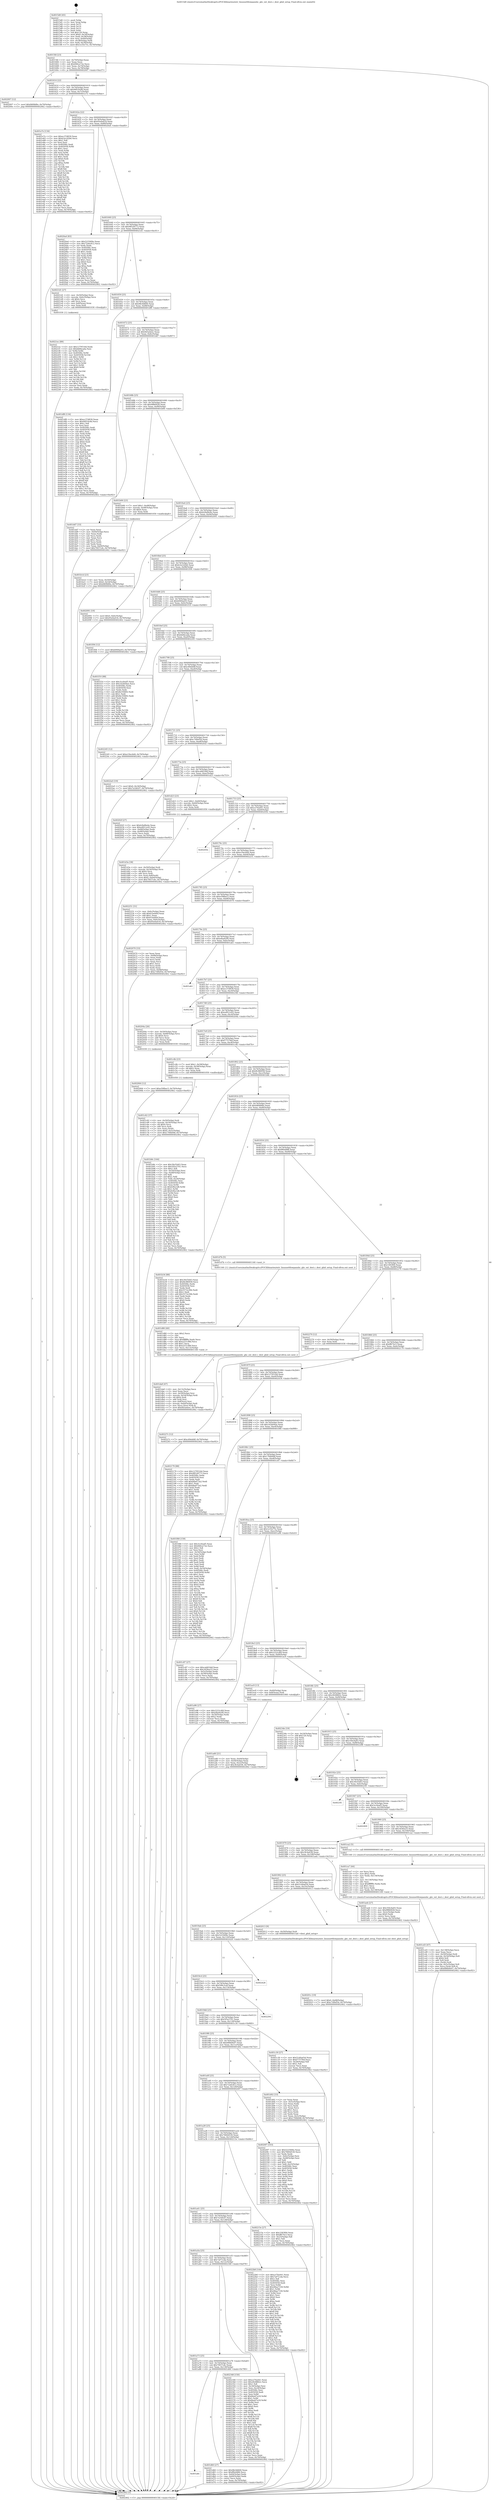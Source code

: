 digraph "0x4015d0" {
  label = "0x4015d0 (/mnt/c/Users/mathe/Desktop/tcc/POCII/binaries/extr_linuxnet6lowpannhc_ghc_ext_dest.c_dest_ghid_setup_Final-ollvm.out::main(0))"
  labelloc = "t"
  node[shape=record]

  Entry [label="",width=0.3,height=0.3,shape=circle,fillcolor=black,style=filled]
  "0x4015fd" [label="{
     0x4015fd [23]\l
     | [instrs]\l
     &nbsp;&nbsp;0x4015fd \<+3\>: mov -0x70(%rbp),%eax\l
     &nbsp;&nbsp;0x401600 \<+2\>: mov %eax,%ecx\l
     &nbsp;&nbsp;0x401602 \<+6\>: sub $0x846ce72e,%ecx\l
     &nbsp;&nbsp;0x401608 \<+3\>: mov %eax,-0x74(%rbp)\l
     &nbsp;&nbsp;0x40160b \<+3\>: mov %ecx,-0x78(%rbp)\l
     &nbsp;&nbsp;0x40160e \<+6\>: je 0000000000402007 \<main+0xa37\>\l
  }"]
  "0x402007" [label="{
     0x402007 [12]\l
     | [instrs]\l
     &nbsp;&nbsp;0x402007 \<+7\>: movl $0xfd69bf6e,-0x70(%rbp)\l
     &nbsp;&nbsp;0x40200e \<+5\>: jmp 0000000000402462 \<main+0xe92\>\l
  }"]
  "0x401614" [label="{
     0x401614 [22]\l
     | [instrs]\l
     &nbsp;&nbsp;0x401614 \<+5\>: jmp 0000000000401619 \<main+0x49\>\l
     &nbsp;&nbsp;0x401619 \<+3\>: mov -0x74(%rbp),%eax\l
     &nbsp;&nbsp;0x40161c \<+5\>: sub $0x90f19c8d,%eax\l
     &nbsp;&nbsp;0x401621 \<+3\>: mov %eax,-0x7c(%rbp)\l
     &nbsp;&nbsp;0x401624 \<+6\>: je 0000000000401e7e \<main+0x8ae\>\l
  }"]
  Exit [label="",width=0.3,height=0.3,shape=circle,fillcolor=black,style=filled,peripheries=2]
  "0x401e7e" [label="{
     0x401e7e [134]\l
     | [instrs]\l
     &nbsp;&nbsp;0x401e7e \<+5\>: mov $0xec37d839,%eax\l
     &nbsp;&nbsp;0x401e83 \<+5\>: mov $0xb3a1d2b6,%ecx\l
     &nbsp;&nbsp;0x401e88 \<+2\>: mov $0x1,%dl\l
     &nbsp;&nbsp;0x401e8a \<+2\>: xor %esi,%esi\l
     &nbsp;&nbsp;0x401e8c \<+7\>: mov 0x40506c,%edi\l
     &nbsp;&nbsp;0x401e93 \<+8\>: mov 0x405058,%r8d\l
     &nbsp;&nbsp;0x401e9b \<+3\>: sub $0x1,%esi\l
     &nbsp;&nbsp;0x401e9e \<+3\>: mov %edi,%r9d\l
     &nbsp;&nbsp;0x401ea1 \<+3\>: add %esi,%r9d\l
     &nbsp;&nbsp;0x401ea4 \<+4\>: imul %r9d,%edi\l
     &nbsp;&nbsp;0x401ea8 \<+3\>: and $0x1,%edi\l
     &nbsp;&nbsp;0x401eab \<+3\>: cmp $0x0,%edi\l
     &nbsp;&nbsp;0x401eae \<+4\>: sete %r10b\l
     &nbsp;&nbsp;0x401eb2 \<+4\>: cmp $0xa,%r8d\l
     &nbsp;&nbsp;0x401eb6 \<+4\>: setl %r11b\l
     &nbsp;&nbsp;0x401eba \<+3\>: mov %r10b,%bl\l
     &nbsp;&nbsp;0x401ebd \<+3\>: xor $0xff,%bl\l
     &nbsp;&nbsp;0x401ec0 \<+3\>: mov %r11b,%r14b\l
     &nbsp;&nbsp;0x401ec3 \<+4\>: xor $0xff,%r14b\l
     &nbsp;&nbsp;0x401ec7 \<+3\>: xor $0x0,%dl\l
     &nbsp;&nbsp;0x401eca \<+3\>: mov %bl,%r15b\l
     &nbsp;&nbsp;0x401ecd \<+4\>: and $0x0,%r15b\l
     &nbsp;&nbsp;0x401ed1 \<+3\>: and %dl,%r10b\l
     &nbsp;&nbsp;0x401ed4 \<+3\>: mov %r14b,%r12b\l
     &nbsp;&nbsp;0x401ed7 \<+4\>: and $0x0,%r12b\l
     &nbsp;&nbsp;0x401edb \<+3\>: and %dl,%r11b\l
     &nbsp;&nbsp;0x401ede \<+3\>: or %r10b,%r15b\l
     &nbsp;&nbsp;0x401ee1 \<+3\>: or %r11b,%r12b\l
     &nbsp;&nbsp;0x401ee4 \<+3\>: xor %r12b,%r15b\l
     &nbsp;&nbsp;0x401ee7 \<+3\>: or %r14b,%bl\l
     &nbsp;&nbsp;0x401eea \<+3\>: xor $0xff,%bl\l
     &nbsp;&nbsp;0x401eed \<+3\>: or $0x0,%dl\l
     &nbsp;&nbsp;0x401ef0 \<+2\>: and %dl,%bl\l
     &nbsp;&nbsp;0x401ef2 \<+3\>: or %bl,%r15b\l
     &nbsp;&nbsp;0x401ef5 \<+4\>: test $0x1,%r15b\l
     &nbsp;&nbsp;0x401ef9 \<+3\>: cmovne %ecx,%eax\l
     &nbsp;&nbsp;0x401efc \<+3\>: mov %eax,-0x70(%rbp)\l
     &nbsp;&nbsp;0x401eff \<+5\>: jmp 0000000000402462 \<main+0xe92\>\l
  }"]
  "0x40162a" [label="{
     0x40162a [22]\l
     | [instrs]\l
     &nbsp;&nbsp;0x40162a \<+5\>: jmp 000000000040162f \<main+0x5f\>\l
     &nbsp;&nbsp;0x40162f \<+3\>: mov -0x74(%rbp),%eax\l
     &nbsp;&nbsp;0x401632 \<+5\>: sub $0x95e0a418,%eax\l
     &nbsp;&nbsp;0x401637 \<+3\>: mov %eax,-0x80(%rbp)\l
     &nbsp;&nbsp;0x40163a \<+6\>: je 00000000004020a4 \<main+0xad4\>\l
  }"]
  "0x40227c" [label="{
     0x40227c [12]\l
     | [instrs]\l
     &nbsp;&nbsp;0x40227c \<+7\>: movl $0xc69ebfdf,-0x70(%rbp)\l
     &nbsp;&nbsp;0x402283 \<+5\>: jmp 0000000000402462 \<main+0xe92\>\l
  }"]
  "0x4020a4" [label="{
     0x4020a4 [83]\l
     | [instrs]\l
     &nbsp;&nbsp;0x4020a4 \<+5\>: mov $0x52256f4e,%eax\l
     &nbsp;&nbsp;0x4020a9 \<+5\>: mov $0x72a6c812,%ecx\l
     &nbsp;&nbsp;0x4020ae \<+2\>: xor %edx,%edx\l
     &nbsp;&nbsp;0x4020b0 \<+7\>: mov 0x40506c,%esi\l
     &nbsp;&nbsp;0x4020b7 \<+7\>: mov 0x405058,%edi\l
     &nbsp;&nbsp;0x4020be \<+3\>: sub $0x1,%edx\l
     &nbsp;&nbsp;0x4020c1 \<+3\>: mov %esi,%r8d\l
     &nbsp;&nbsp;0x4020c4 \<+3\>: add %edx,%r8d\l
     &nbsp;&nbsp;0x4020c7 \<+4\>: imul %r8d,%esi\l
     &nbsp;&nbsp;0x4020cb \<+3\>: and $0x1,%esi\l
     &nbsp;&nbsp;0x4020ce \<+3\>: cmp $0x0,%esi\l
     &nbsp;&nbsp;0x4020d1 \<+4\>: sete %r9b\l
     &nbsp;&nbsp;0x4020d5 \<+3\>: cmp $0xa,%edi\l
     &nbsp;&nbsp;0x4020d8 \<+4\>: setl %r10b\l
     &nbsp;&nbsp;0x4020dc \<+3\>: mov %r9b,%r11b\l
     &nbsp;&nbsp;0x4020df \<+3\>: and %r10b,%r11b\l
     &nbsp;&nbsp;0x4020e2 \<+3\>: xor %r10b,%r9b\l
     &nbsp;&nbsp;0x4020e5 \<+3\>: or %r9b,%r11b\l
     &nbsp;&nbsp;0x4020e8 \<+4\>: test $0x1,%r11b\l
     &nbsp;&nbsp;0x4020ec \<+3\>: cmovne %ecx,%eax\l
     &nbsp;&nbsp;0x4020ef \<+3\>: mov %eax,-0x70(%rbp)\l
     &nbsp;&nbsp;0x4020f2 \<+5\>: jmp 0000000000402462 \<main+0xe92\>\l
  }"]
  "0x401640" [label="{
     0x401640 [25]\l
     | [instrs]\l
     &nbsp;&nbsp;0x401640 \<+5\>: jmp 0000000000401645 \<main+0x75\>\l
     &nbsp;&nbsp;0x401645 \<+3\>: mov -0x74(%rbp),%eax\l
     &nbsp;&nbsp;0x401648 \<+5\>: sub $0x98528773,%eax\l
     &nbsp;&nbsp;0x40164d \<+6\>: mov %eax,-0x84(%rbp)\l
     &nbsp;&nbsp;0x401653 \<+6\>: je 00000000004021d1 \<main+0xc01\>\l
  }"]
  "0x4021ec" [label="{
     0x4021ec [89]\l
     | [instrs]\l
     &nbsp;&nbsp;0x4021ec \<+5\>: mov $0x1279516d,%edx\l
     &nbsp;&nbsp;0x4021f1 \<+5\>: mov $0xbb6bcada,%esi\l
     &nbsp;&nbsp;0x4021f6 \<+3\>: xor %r8d,%r8d\l
     &nbsp;&nbsp;0x4021f9 \<+8\>: mov 0x40506c,%r9d\l
     &nbsp;&nbsp;0x402201 \<+8\>: mov 0x405058,%r10d\l
     &nbsp;&nbsp;0x402209 \<+4\>: sub $0x1,%r8d\l
     &nbsp;&nbsp;0x40220d \<+3\>: mov %r9d,%r11d\l
     &nbsp;&nbsp;0x402210 \<+3\>: add %r8d,%r11d\l
     &nbsp;&nbsp;0x402213 \<+4\>: imul %r11d,%r9d\l
     &nbsp;&nbsp;0x402217 \<+4\>: and $0x1,%r9d\l
     &nbsp;&nbsp;0x40221b \<+4\>: cmp $0x0,%r9d\l
     &nbsp;&nbsp;0x40221f \<+3\>: sete %bl\l
     &nbsp;&nbsp;0x402222 \<+4\>: cmp $0xa,%r10d\l
     &nbsp;&nbsp;0x402226 \<+4\>: setl %r14b\l
     &nbsp;&nbsp;0x40222a \<+3\>: mov %bl,%r15b\l
     &nbsp;&nbsp;0x40222d \<+3\>: and %r14b,%r15b\l
     &nbsp;&nbsp;0x402230 \<+3\>: xor %r14b,%bl\l
     &nbsp;&nbsp;0x402233 \<+3\>: or %bl,%r15b\l
     &nbsp;&nbsp;0x402236 \<+4\>: test $0x1,%r15b\l
     &nbsp;&nbsp;0x40223a \<+3\>: cmovne %esi,%edx\l
     &nbsp;&nbsp;0x40223d \<+3\>: mov %edx,-0x70(%rbp)\l
     &nbsp;&nbsp;0x402240 \<+5\>: jmp 0000000000402462 \<main+0xe92\>\l
  }"]
  "0x4021d1" [label="{
     0x4021d1 [27]\l
     | [instrs]\l
     &nbsp;&nbsp;0x4021d1 \<+4\>: mov -0x50(%rbp),%rax\l
     &nbsp;&nbsp;0x4021d5 \<+4\>: movslq -0x6c(%rbp),%rcx\l
     &nbsp;&nbsp;0x4021d9 \<+4\>: shl $0x4,%rcx\l
     &nbsp;&nbsp;0x4021dd \<+3\>: add %rcx,%rax\l
     &nbsp;&nbsp;0x4021e0 \<+4\>: mov 0x8(%rax),%rax\l
     &nbsp;&nbsp;0x4021e4 \<+3\>: mov %rax,%rdi\l
     &nbsp;&nbsp;0x4021e7 \<+5\>: call 0000000000401030 \<free@plt\>\l
     | [calls]\l
     &nbsp;&nbsp;0x401030 \{1\} (unknown)\l
  }"]
  "0x401659" [label="{
     0x401659 [25]\l
     | [instrs]\l
     &nbsp;&nbsp;0x401659 \<+5\>: jmp 000000000040165e \<main+0x8e\>\l
     &nbsp;&nbsp;0x40165e \<+3\>: mov -0x74(%rbp),%eax\l
     &nbsp;&nbsp;0x401661 \<+5\>: sub $0x98c9d600,%eax\l
     &nbsp;&nbsp;0x401666 \<+6\>: mov %eax,-0x88(%rbp)\l
     &nbsp;&nbsp;0x40166c \<+6\>: je 0000000000401df8 \<main+0x828\>\l
  }"]
  "0x402064" [label="{
     0x402064 [12]\l
     | [instrs]\l
     &nbsp;&nbsp;0x402064 \<+7\>: movl $0xe59fbec5,-0x70(%rbp)\l
     &nbsp;&nbsp;0x40206b \<+5\>: jmp 0000000000402462 \<main+0xe92\>\l
  }"]
  "0x401df8" [label="{
     0x401df8 [134]\l
     | [instrs]\l
     &nbsp;&nbsp;0x401df8 \<+5\>: mov $0xec37d839,%eax\l
     &nbsp;&nbsp;0x401dfd \<+5\>: mov $0x90f19c8d,%ecx\l
     &nbsp;&nbsp;0x401e02 \<+2\>: mov $0x1,%dl\l
     &nbsp;&nbsp;0x401e04 \<+2\>: xor %esi,%esi\l
     &nbsp;&nbsp;0x401e06 \<+7\>: mov 0x40506c,%edi\l
     &nbsp;&nbsp;0x401e0d \<+8\>: mov 0x405058,%r8d\l
     &nbsp;&nbsp;0x401e15 \<+3\>: sub $0x1,%esi\l
     &nbsp;&nbsp;0x401e18 \<+3\>: mov %edi,%r9d\l
     &nbsp;&nbsp;0x401e1b \<+3\>: add %esi,%r9d\l
     &nbsp;&nbsp;0x401e1e \<+4\>: imul %r9d,%edi\l
     &nbsp;&nbsp;0x401e22 \<+3\>: and $0x1,%edi\l
     &nbsp;&nbsp;0x401e25 \<+3\>: cmp $0x0,%edi\l
     &nbsp;&nbsp;0x401e28 \<+4\>: sete %r10b\l
     &nbsp;&nbsp;0x401e2c \<+4\>: cmp $0xa,%r8d\l
     &nbsp;&nbsp;0x401e30 \<+4\>: setl %r11b\l
     &nbsp;&nbsp;0x401e34 \<+3\>: mov %r10b,%bl\l
     &nbsp;&nbsp;0x401e37 \<+3\>: xor $0xff,%bl\l
     &nbsp;&nbsp;0x401e3a \<+3\>: mov %r11b,%r14b\l
     &nbsp;&nbsp;0x401e3d \<+4\>: xor $0xff,%r14b\l
     &nbsp;&nbsp;0x401e41 \<+3\>: xor $0x1,%dl\l
     &nbsp;&nbsp;0x401e44 \<+3\>: mov %bl,%r15b\l
     &nbsp;&nbsp;0x401e47 \<+4\>: and $0xff,%r15b\l
     &nbsp;&nbsp;0x401e4b \<+3\>: and %dl,%r10b\l
     &nbsp;&nbsp;0x401e4e \<+3\>: mov %r14b,%r12b\l
     &nbsp;&nbsp;0x401e51 \<+4\>: and $0xff,%r12b\l
     &nbsp;&nbsp;0x401e55 \<+3\>: and %dl,%r11b\l
     &nbsp;&nbsp;0x401e58 \<+3\>: or %r10b,%r15b\l
     &nbsp;&nbsp;0x401e5b \<+3\>: or %r11b,%r12b\l
     &nbsp;&nbsp;0x401e5e \<+3\>: xor %r12b,%r15b\l
     &nbsp;&nbsp;0x401e61 \<+3\>: or %r14b,%bl\l
     &nbsp;&nbsp;0x401e64 \<+3\>: xor $0xff,%bl\l
     &nbsp;&nbsp;0x401e67 \<+3\>: or $0x1,%dl\l
     &nbsp;&nbsp;0x401e6a \<+2\>: and %dl,%bl\l
     &nbsp;&nbsp;0x401e6c \<+3\>: or %bl,%r15b\l
     &nbsp;&nbsp;0x401e6f \<+4\>: test $0x1,%r15b\l
     &nbsp;&nbsp;0x401e73 \<+3\>: cmovne %ecx,%eax\l
     &nbsp;&nbsp;0x401e76 \<+3\>: mov %eax,-0x70(%rbp)\l
     &nbsp;&nbsp;0x401e79 \<+5\>: jmp 0000000000402462 \<main+0xe92\>\l
  }"]
  "0x401672" [label="{
     0x401672 [25]\l
     | [instrs]\l
     &nbsp;&nbsp;0x401672 \<+5\>: jmp 0000000000401677 \<main+0xa7\>\l
     &nbsp;&nbsp;0x401677 \<+3\>: mov -0x74(%rbp),%eax\l
     &nbsp;&nbsp;0x40167a \<+5\>: sub $0x9d3a4eec,%eax\l
     &nbsp;&nbsp;0x40167f \<+6\>: mov %eax,-0x8c(%rbp)\l
     &nbsp;&nbsp;0x401685 \<+6\>: je 0000000000401dd7 \<main+0x807\>\l
  }"]
  "0x40201c" [label="{
     0x40201c [19]\l
     | [instrs]\l
     &nbsp;&nbsp;0x40201c \<+7\>: movl $0x0,-0x68(%rbp)\l
     &nbsp;&nbsp;0x402023 \<+7\>: movl $0xc7d9ef5d,-0x70(%rbp)\l
     &nbsp;&nbsp;0x40202a \<+5\>: jmp 0000000000402462 \<main+0xe92\>\l
  }"]
  "0x401dd7" [label="{
     0x401dd7 [33]\l
     | [instrs]\l
     &nbsp;&nbsp;0x401dd7 \<+2\>: xor %eax,%eax\l
     &nbsp;&nbsp;0x401dd9 \<+3\>: mov -0x64(%rbp),%ecx\l
     &nbsp;&nbsp;0x401ddc \<+2\>: mov %eax,%edx\l
     &nbsp;&nbsp;0x401dde \<+2\>: sub %ecx,%edx\l
     &nbsp;&nbsp;0x401de0 \<+2\>: mov %eax,%ecx\l
     &nbsp;&nbsp;0x401de2 \<+3\>: sub $0x1,%ecx\l
     &nbsp;&nbsp;0x401de5 \<+2\>: add %ecx,%edx\l
     &nbsp;&nbsp;0x401de7 \<+2\>: sub %edx,%eax\l
     &nbsp;&nbsp;0x401de9 \<+3\>: mov %eax,-0x64(%rbp)\l
     &nbsp;&nbsp;0x401dec \<+7\>: movl $0x7f457cdc,-0x70(%rbp)\l
     &nbsp;&nbsp;0x401df3 \<+5\>: jmp 0000000000402462 \<main+0xe92\>\l
  }"]
  "0x40168b" [label="{
     0x40168b [25]\l
     | [instrs]\l
     &nbsp;&nbsp;0x40168b \<+5\>: jmp 0000000000401690 \<main+0xc0\>\l
     &nbsp;&nbsp;0x401690 \<+3\>: mov -0x74(%rbp),%eax\l
     &nbsp;&nbsp;0x401693 \<+5\>: sub $0x9f860f28,%eax\l
     &nbsp;&nbsp;0x401698 \<+6\>: mov %eax,-0x90(%rbp)\l
     &nbsp;&nbsp;0x40169e \<+6\>: je 0000000000401b06 \<main+0x536\>\l
  }"]
  "0x401da8" [label="{
     0x401da8 [47]\l
     | [instrs]\l
     &nbsp;&nbsp;0x401da8 \<+6\>: mov -0x13c(%rbp),%ecx\l
     &nbsp;&nbsp;0x401dae \<+3\>: imul %eax,%ecx\l
     &nbsp;&nbsp;0x401db1 \<+4\>: mov -0x50(%rbp),%rsi\l
     &nbsp;&nbsp;0x401db5 \<+4\>: movslq -0x54(%rbp),%rdi\l
     &nbsp;&nbsp;0x401db9 \<+4\>: shl $0x4,%rdi\l
     &nbsp;&nbsp;0x401dbd \<+3\>: add %rdi,%rsi\l
     &nbsp;&nbsp;0x401dc0 \<+4\>: mov 0x8(%rsi),%rsi\l
     &nbsp;&nbsp;0x401dc4 \<+4\>: movslq -0x64(%rbp),%rdi\l
     &nbsp;&nbsp;0x401dc8 \<+3\>: mov %ecx,(%rsi,%rdi,4)\l
     &nbsp;&nbsp;0x401dcb \<+7\>: movl $0x9d3a4eec,-0x70(%rbp)\l
     &nbsp;&nbsp;0x401dd2 \<+5\>: jmp 0000000000402462 \<main+0xe92\>\l
  }"]
  "0x401b06" [label="{
     0x401b06 [23]\l
     | [instrs]\l
     &nbsp;&nbsp;0x401b06 \<+7\>: movl $0x1,-0x48(%rbp)\l
     &nbsp;&nbsp;0x401b0d \<+4\>: movslq -0x48(%rbp),%rax\l
     &nbsp;&nbsp;0x401b11 \<+4\>: shl $0x4,%rax\l
     &nbsp;&nbsp;0x401b15 \<+3\>: mov %rax,%rdi\l
     &nbsp;&nbsp;0x401b18 \<+5\>: call 0000000000401050 \<malloc@plt\>\l
     | [calls]\l
     &nbsp;&nbsp;0x401050 \{1\} (unknown)\l
  }"]
  "0x4016a4" [label="{
     0x4016a4 [25]\l
     | [instrs]\l
     &nbsp;&nbsp;0x4016a4 \<+5\>: jmp 00000000004016a9 \<main+0xd9\>\l
     &nbsp;&nbsp;0x4016a9 \<+3\>: mov -0x74(%rbp),%eax\l
     &nbsp;&nbsp;0x4016ac \<+5\>: sub $0xb2bd9e4e,%eax\l
     &nbsp;&nbsp;0x4016b1 \<+6\>: mov %eax,-0x94(%rbp)\l
     &nbsp;&nbsp;0x4016b7 \<+6\>: je 0000000000402091 \<main+0xac1\>\l
  }"]
  "0x401d80" [label="{
     0x401d80 [40]\l
     | [instrs]\l
     &nbsp;&nbsp;0x401d80 \<+5\>: mov $0x2,%ecx\l
     &nbsp;&nbsp;0x401d85 \<+1\>: cltd\l
     &nbsp;&nbsp;0x401d86 \<+2\>: idiv %ecx\l
     &nbsp;&nbsp;0x401d88 \<+6\>: imul $0xfffffffe,%edx,%ecx\l
     &nbsp;&nbsp;0x401d8e \<+6\>: add $0xa251cf8d,%ecx\l
     &nbsp;&nbsp;0x401d94 \<+3\>: add $0x1,%ecx\l
     &nbsp;&nbsp;0x401d97 \<+6\>: sub $0xa251cf8d,%ecx\l
     &nbsp;&nbsp;0x401d9d \<+6\>: mov %ecx,-0x13c(%rbp)\l
     &nbsp;&nbsp;0x401da3 \<+5\>: call 0000000000401160 \<next_i\>\l
     | [calls]\l
     &nbsp;&nbsp;0x401160 \{1\} (/mnt/c/Users/mathe/Desktop/tcc/POCII/binaries/extr_linuxnet6lowpannhc_ghc_ext_dest.c_dest_ghid_setup_Final-ollvm.out::next_i)\l
  }"]
  "0x402091" [label="{
     0x402091 [19]\l
     | [instrs]\l
     &nbsp;&nbsp;0x402091 \<+7\>: movl $0x0,-0x6c(%rbp)\l
     &nbsp;&nbsp;0x402098 \<+7\>: movl $0x95e0a418,-0x70(%rbp)\l
     &nbsp;&nbsp;0x40209f \<+5\>: jmp 0000000000402462 \<main+0xe92\>\l
  }"]
  "0x4016bd" [label="{
     0x4016bd [25]\l
     | [instrs]\l
     &nbsp;&nbsp;0x4016bd \<+5\>: jmp 00000000004016c2 \<main+0xf2\>\l
     &nbsp;&nbsp;0x4016c2 \<+3\>: mov -0x74(%rbp),%eax\l
     &nbsp;&nbsp;0x4016c5 \<+5\>: sub $0xb3a1d2b6,%eax\l
     &nbsp;&nbsp;0x4016ca \<+6\>: mov %eax,-0x98(%rbp)\l
     &nbsp;&nbsp;0x4016d0 \<+6\>: je 0000000000401f04 \<main+0x934\>\l
  }"]
  "0x401a8c" [label="{
     0x401a8c\l
  }", style=dashed]
  "0x401f04" [label="{
     0x401f04 [12]\l
     | [instrs]\l
     &nbsp;&nbsp;0x401f04 \<+7\>: movl $0xb949ae03,-0x70(%rbp)\l
     &nbsp;&nbsp;0x401f0b \<+5\>: jmp 0000000000402462 \<main+0xe92\>\l
  }"]
  "0x4016d6" [label="{
     0x4016d6 [25]\l
     | [instrs]\l
     &nbsp;&nbsp;0x4016d6 \<+5\>: jmp 00000000004016db \<main+0x10b\>\l
     &nbsp;&nbsp;0x4016db \<+3\>: mov -0x74(%rbp),%eax\l
     &nbsp;&nbsp;0x4016de \<+5\>: sub $0xb949ae03,%eax\l
     &nbsp;&nbsp;0x4016e3 \<+6\>: mov %eax,-0x9c(%rbp)\l
     &nbsp;&nbsp;0x4016e9 \<+6\>: je 0000000000401f10 \<main+0x940\>\l
  }"]
  "0x401d60" [label="{
     0x401d60 [27]\l
     | [instrs]\l
     &nbsp;&nbsp;0x401d60 \<+5\>: mov $0x98c9d600,%eax\l
     &nbsp;&nbsp;0x401d65 \<+5\>: mov $0xff0efd88,%ecx\l
     &nbsp;&nbsp;0x401d6a \<+3\>: mov -0x64(%rbp),%edx\l
     &nbsp;&nbsp;0x401d6d \<+3\>: cmp -0x60(%rbp),%edx\l
     &nbsp;&nbsp;0x401d70 \<+3\>: cmovl %ecx,%eax\l
     &nbsp;&nbsp;0x401d73 \<+3\>: mov %eax,-0x70(%rbp)\l
     &nbsp;&nbsp;0x401d76 \<+5\>: jmp 0000000000402462 \<main+0xe92\>\l
  }"]
  "0x401f10" [label="{
     0x401f10 [88]\l
     | [instrs]\l
     &nbsp;&nbsp;0x401f10 \<+5\>: mov $0x3cc0eaf5,%eax\l
     &nbsp;&nbsp;0x401f15 \<+5\>: mov $0x162b04ae,%ecx\l
     &nbsp;&nbsp;0x401f1a \<+7\>: mov 0x40506c,%edx\l
     &nbsp;&nbsp;0x401f21 \<+7\>: mov 0x405058,%esi\l
     &nbsp;&nbsp;0x401f28 \<+2\>: mov %edx,%edi\l
     &nbsp;&nbsp;0x401f2a \<+6\>: sub $0x8e3566f2,%edi\l
     &nbsp;&nbsp;0x401f30 \<+3\>: sub $0x1,%edi\l
     &nbsp;&nbsp;0x401f33 \<+6\>: add $0x8e3566f2,%edi\l
     &nbsp;&nbsp;0x401f39 \<+3\>: imul %edi,%edx\l
     &nbsp;&nbsp;0x401f3c \<+3\>: and $0x1,%edx\l
     &nbsp;&nbsp;0x401f3f \<+3\>: cmp $0x0,%edx\l
     &nbsp;&nbsp;0x401f42 \<+4\>: sete %r8b\l
     &nbsp;&nbsp;0x401f46 \<+3\>: cmp $0xa,%esi\l
     &nbsp;&nbsp;0x401f49 \<+4\>: setl %r9b\l
     &nbsp;&nbsp;0x401f4d \<+3\>: mov %r8b,%r10b\l
     &nbsp;&nbsp;0x401f50 \<+3\>: and %r9b,%r10b\l
     &nbsp;&nbsp;0x401f53 \<+3\>: xor %r9b,%r8b\l
     &nbsp;&nbsp;0x401f56 \<+3\>: or %r8b,%r10b\l
     &nbsp;&nbsp;0x401f59 \<+4\>: test $0x1,%r10b\l
     &nbsp;&nbsp;0x401f5d \<+3\>: cmovne %ecx,%eax\l
     &nbsp;&nbsp;0x401f60 \<+3\>: mov %eax,-0x70(%rbp)\l
     &nbsp;&nbsp;0x401f63 \<+5\>: jmp 0000000000402462 \<main+0xe92\>\l
  }"]
  "0x4016ef" [label="{
     0x4016ef [25]\l
     | [instrs]\l
     &nbsp;&nbsp;0x4016ef \<+5\>: jmp 00000000004016f4 \<main+0x124\>\l
     &nbsp;&nbsp;0x4016f4 \<+3\>: mov -0x74(%rbp),%eax\l
     &nbsp;&nbsp;0x4016f7 \<+5\>: sub $0xbb6bcada,%eax\l
     &nbsp;&nbsp;0x4016fc \<+6\>: mov %eax,-0xa0(%rbp)\l
     &nbsp;&nbsp;0x401702 \<+6\>: je 0000000000402245 \<main+0xc75\>\l
  }"]
  "0x401a73" [label="{
     0x401a73 [25]\l
     | [instrs]\l
     &nbsp;&nbsp;0x401a73 \<+5\>: jmp 0000000000401a78 \<main+0x4a8\>\l
     &nbsp;&nbsp;0x401a78 \<+3\>: mov -0x74(%rbp),%eax\l
     &nbsp;&nbsp;0x401a7b \<+5\>: sub $0x7f457cdc,%eax\l
     &nbsp;&nbsp;0x401a80 \<+6\>: mov %eax,-0x130(%rbp)\l
     &nbsp;&nbsp;0x401a86 \<+6\>: je 0000000000401d60 \<main+0x790\>\l
  }"]
  "0x402245" [label="{
     0x402245 [12]\l
     | [instrs]\l
     &nbsp;&nbsp;0x402245 \<+7\>: movl $0xe19ec6d4,-0x70(%rbp)\l
     &nbsp;&nbsp;0x40224c \<+5\>: jmp 0000000000402462 \<main+0xe92\>\l
  }"]
  "0x401708" [label="{
     0x401708 [25]\l
     | [instrs]\l
     &nbsp;&nbsp;0x401708 \<+5\>: jmp 000000000040170d \<main+0x13d\>\l
     &nbsp;&nbsp;0x40170d \<+3\>: mov -0x74(%rbp),%eax\l
     &nbsp;&nbsp;0x401710 \<+5\>: sub $0xc69ebfdf,%eax\l
     &nbsp;&nbsp;0x401715 \<+6\>: mov %eax,-0xa4(%rbp)\l
     &nbsp;&nbsp;0x40171b \<+6\>: je 00000000004022a5 \<main+0xcd5\>\l
  }"]
  "0x402348" [label="{
     0x402348 [150]\l
     | [instrs]\l
     &nbsp;&nbsp;0x402348 \<+5\>: mov $0xce70a441,%eax\l
     &nbsp;&nbsp;0x40234d \<+5\>: mov $0x2828862c,%ecx\l
     &nbsp;&nbsp;0x402352 \<+2\>: mov $0x1,%dl\l
     &nbsp;&nbsp;0x402354 \<+3\>: mov -0x34(%rbp),%esi\l
     &nbsp;&nbsp;0x402357 \<+3\>: mov %esi,-0x24(%rbp)\l
     &nbsp;&nbsp;0x40235a \<+7\>: mov 0x40506c,%esi\l
     &nbsp;&nbsp;0x402361 \<+7\>: mov 0x405058,%edi\l
     &nbsp;&nbsp;0x402368 \<+3\>: mov %esi,%r8d\l
     &nbsp;&nbsp;0x40236b \<+7\>: add $0x8ee67a18,%r8d\l
     &nbsp;&nbsp;0x402372 \<+4\>: sub $0x1,%r8d\l
     &nbsp;&nbsp;0x402376 \<+7\>: sub $0x8ee67a18,%r8d\l
     &nbsp;&nbsp;0x40237d \<+4\>: imul %r8d,%esi\l
     &nbsp;&nbsp;0x402381 \<+3\>: and $0x1,%esi\l
     &nbsp;&nbsp;0x402384 \<+3\>: cmp $0x0,%esi\l
     &nbsp;&nbsp;0x402387 \<+4\>: sete %r9b\l
     &nbsp;&nbsp;0x40238b \<+3\>: cmp $0xa,%edi\l
     &nbsp;&nbsp;0x40238e \<+4\>: setl %r10b\l
     &nbsp;&nbsp;0x402392 \<+3\>: mov %r9b,%r11b\l
     &nbsp;&nbsp;0x402395 \<+4\>: xor $0xff,%r11b\l
     &nbsp;&nbsp;0x402399 \<+3\>: mov %r10b,%bl\l
     &nbsp;&nbsp;0x40239c \<+3\>: xor $0xff,%bl\l
     &nbsp;&nbsp;0x40239f \<+3\>: xor $0x1,%dl\l
     &nbsp;&nbsp;0x4023a2 \<+3\>: mov %r11b,%r14b\l
     &nbsp;&nbsp;0x4023a5 \<+4\>: and $0xff,%r14b\l
     &nbsp;&nbsp;0x4023a9 \<+3\>: and %dl,%r9b\l
     &nbsp;&nbsp;0x4023ac \<+3\>: mov %bl,%r15b\l
     &nbsp;&nbsp;0x4023af \<+4\>: and $0xff,%r15b\l
     &nbsp;&nbsp;0x4023b3 \<+3\>: and %dl,%r10b\l
     &nbsp;&nbsp;0x4023b6 \<+3\>: or %r9b,%r14b\l
     &nbsp;&nbsp;0x4023b9 \<+3\>: or %r10b,%r15b\l
     &nbsp;&nbsp;0x4023bc \<+3\>: xor %r15b,%r14b\l
     &nbsp;&nbsp;0x4023bf \<+3\>: or %bl,%r11b\l
     &nbsp;&nbsp;0x4023c2 \<+4\>: xor $0xff,%r11b\l
     &nbsp;&nbsp;0x4023c6 \<+3\>: or $0x1,%dl\l
     &nbsp;&nbsp;0x4023c9 \<+3\>: and %dl,%r11b\l
     &nbsp;&nbsp;0x4023cc \<+3\>: or %r11b,%r14b\l
     &nbsp;&nbsp;0x4023cf \<+4\>: test $0x1,%r14b\l
     &nbsp;&nbsp;0x4023d3 \<+3\>: cmovne %ecx,%eax\l
     &nbsp;&nbsp;0x4023d6 \<+3\>: mov %eax,-0x70(%rbp)\l
     &nbsp;&nbsp;0x4023d9 \<+5\>: jmp 0000000000402462 \<main+0xe92\>\l
  }"]
  "0x4022a5" [label="{
     0x4022a5 [19]\l
     | [instrs]\l
     &nbsp;&nbsp;0x4022a5 \<+7\>: movl $0x0,-0x34(%rbp)\l
     &nbsp;&nbsp;0x4022ac \<+7\>: movl $0x7a1bfc07,-0x70(%rbp)\l
     &nbsp;&nbsp;0x4022b3 \<+5\>: jmp 0000000000402462 \<main+0xe92\>\l
  }"]
  "0x401721" [label="{
     0x401721 [25]\l
     | [instrs]\l
     &nbsp;&nbsp;0x401721 \<+5\>: jmp 0000000000401726 \<main+0x156\>\l
     &nbsp;&nbsp;0x401726 \<+3\>: mov -0x74(%rbp),%eax\l
     &nbsp;&nbsp;0x401729 \<+5\>: sub $0xc7d9ef5d,%eax\l
     &nbsp;&nbsp;0x40172e \<+6\>: mov %eax,-0xa8(%rbp)\l
     &nbsp;&nbsp;0x401734 \<+6\>: je 000000000040202f \<main+0xa5f\>\l
  }"]
  "0x401a5a" [label="{
     0x401a5a [25]\l
     | [instrs]\l
     &nbsp;&nbsp;0x401a5a \<+5\>: jmp 0000000000401a5f \<main+0x48f\>\l
     &nbsp;&nbsp;0x401a5f \<+3\>: mov -0x74(%rbp),%eax\l
     &nbsp;&nbsp;0x401a62 \<+5\>: sub $0x7af71cda,%eax\l
     &nbsp;&nbsp;0x401a67 \<+6\>: mov %eax,-0x12c(%rbp)\l
     &nbsp;&nbsp;0x401a6d \<+6\>: je 0000000000402348 \<main+0xd78\>\l
  }"]
  "0x40202f" [label="{
     0x40202f [27]\l
     | [instrs]\l
     &nbsp;&nbsp;0x40202f \<+5\>: mov $0xb2bd9e4e,%eax\l
     &nbsp;&nbsp;0x402034 \<+5\>: mov $0xed912c83,%ecx\l
     &nbsp;&nbsp;0x402039 \<+3\>: mov -0x68(%rbp),%edx\l
     &nbsp;&nbsp;0x40203c \<+3\>: cmp -0x48(%rbp),%edx\l
     &nbsp;&nbsp;0x40203f \<+3\>: cmovl %ecx,%eax\l
     &nbsp;&nbsp;0x402042 \<+3\>: mov %eax,-0x70(%rbp)\l
     &nbsp;&nbsp;0x402045 \<+5\>: jmp 0000000000402462 \<main+0xe92\>\l
  }"]
  "0x40173a" [label="{
     0x40173a [25]\l
     | [instrs]\l
     &nbsp;&nbsp;0x40173a \<+5\>: jmp 000000000040173f \<main+0x16f\>\l
     &nbsp;&nbsp;0x40173f \<+3\>: mov -0x74(%rbp),%eax\l
     &nbsp;&nbsp;0x401742 \<+5\>: sub $0xcab81bbf,%eax\l
     &nbsp;&nbsp;0x401747 \<+6\>: mov %eax,-0xac(%rbp)\l
     &nbsp;&nbsp;0x40174d \<+6\>: je 0000000000401d23 \<main+0x753\>\l
  }"]
  "0x4022b8" [label="{
     0x4022b8 [144]\l
     | [instrs]\l
     &nbsp;&nbsp;0x4022b8 \<+5\>: mov $0xce70a441,%eax\l
     &nbsp;&nbsp;0x4022bd \<+5\>: mov $0x7af71cda,%ecx\l
     &nbsp;&nbsp;0x4022c2 \<+2\>: mov $0x1,%dl\l
     &nbsp;&nbsp;0x4022c4 \<+7\>: mov 0x40506c,%esi\l
     &nbsp;&nbsp;0x4022cb \<+7\>: mov 0x405058,%edi\l
     &nbsp;&nbsp;0x4022d2 \<+3\>: mov %esi,%r8d\l
     &nbsp;&nbsp;0x4022d5 \<+7\>: add $0x48aa7330,%r8d\l
     &nbsp;&nbsp;0x4022dc \<+4\>: sub $0x1,%r8d\l
     &nbsp;&nbsp;0x4022e0 \<+7\>: sub $0x48aa7330,%r8d\l
     &nbsp;&nbsp;0x4022e7 \<+4\>: imul %r8d,%esi\l
     &nbsp;&nbsp;0x4022eb \<+3\>: and $0x1,%esi\l
     &nbsp;&nbsp;0x4022ee \<+3\>: cmp $0x0,%esi\l
     &nbsp;&nbsp;0x4022f1 \<+4\>: sete %r9b\l
     &nbsp;&nbsp;0x4022f5 \<+3\>: cmp $0xa,%edi\l
     &nbsp;&nbsp;0x4022f8 \<+4\>: setl %r10b\l
     &nbsp;&nbsp;0x4022fc \<+3\>: mov %r9b,%r11b\l
     &nbsp;&nbsp;0x4022ff \<+4\>: xor $0xff,%r11b\l
     &nbsp;&nbsp;0x402303 \<+3\>: mov %r10b,%bl\l
     &nbsp;&nbsp;0x402306 \<+3\>: xor $0xff,%bl\l
     &nbsp;&nbsp;0x402309 \<+3\>: xor $0x1,%dl\l
     &nbsp;&nbsp;0x40230c \<+3\>: mov %r11b,%r14b\l
     &nbsp;&nbsp;0x40230f \<+4\>: and $0xff,%r14b\l
     &nbsp;&nbsp;0x402313 \<+3\>: and %dl,%r9b\l
     &nbsp;&nbsp;0x402316 \<+3\>: mov %bl,%r15b\l
     &nbsp;&nbsp;0x402319 \<+4\>: and $0xff,%r15b\l
     &nbsp;&nbsp;0x40231d \<+3\>: and %dl,%r10b\l
     &nbsp;&nbsp;0x402320 \<+3\>: or %r9b,%r14b\l
     &nbsp;&nbsp;0x402323 \<+3\>: or %r10b,%r15b\l
     &nbsp;&nbsp;0x402326 \<+3\>: xor %r15b,%r14b\l
     &nbsp;&nbsp;0x402329 \<+3\>: or %bl,%r11b\l
     &nbsp;&nbsp;0x40232c \<+4\>: xor $0xff,%r11b\l
     &nbsp;&nbsp;0x402330 \<+3\>: or $0x1,%dl\l
     &nbsp;&nbsp;0x402333 \<+3\>: and %dl,%r11b\l
     &nbsp;&nbsp;0x402336 \<+3\>: or %r11b,%r14b\l
     &nbsp;&nbsp;0x402339 \<+4\>: test $0x1,%r14b\l
     &nbsp;&nbsp;0x40233d \<+3\>: cmovne %ecx,%eax\l
     &nbsp;&nbsp;0x402340 \<+3\>: mov %eax,-0x70(%rbp)\l
     &nbsp;&nbsp;0x402343 \<+5\>: jmp 0000000000402462 \<main+0xe92\>\l
  }"]
  "0x401d23" [label="{
     0x401d23 [23]\l
     | [instrs]\l
     &nbsp;&nbsp;0x401d23 \<+7\>: movl $0x1,-0x60(%rbp)\l
     &nbsp;&nbsp;0x401d2a \<+4\>: movslq -0x60(%rbp),%rax\l
     &nbsp;&nbsp;0x401d2e \<+4\>: shl $0x2,%rax\l
     &nbsp;&nbsp;0x401d32 \<+3\>: mov %rax,%rdi\l
     &nbsp;&nbsp;0x401d35 \<+5\>: call 0000000000401050 \<malloc@plt\>\l
     | [calls]\l
     &nbsp;&nbsp;0x401050 \{1\} (unknown)\l
  }"]
  "0x401753" [label="{
     0x401753 [25]\l
     | [instrs]\l
     &nbsp;&nbsp;0x401753 \<+5\>: jmp 0000000000401758 \<main+0x188\>\l
     &nbsp;&nbsp;0x401758 \<+3\>: mov -0x74(%rbp),%eax\l
     &nbsp;&nbsp;0x40175b \<+5\>: sub $0xce70a441,%eax\l
     &nbsp;&nbsp;0x401760 \<+6\>: mov %eax,-0xb0(%rbp)\l
     &nbsp;&nbsp;0x401766 \<+6\>: je 000000000040245b \<main+0xe8b\>\l
  }"]
  "0x401a41" [label="{
     0x401a41 [25]\l
     | [instrs]\l
     &nbsp;&nbsp;0x401a41 \<+5\>: jmp 0000000000401a46 \<main+0x476\>\l
     &nbsp;&nbsp;0x401a46 \<+3\>: mov -0x74(%rbp),%eax\l
     &nbsp;&nbsp;0x401a49 \<+5\>: sub $0x7a1bfc07,%eax\l
     &nbsp;&nbsp;0x401a4e \<+6\>: mov %eax,-0x128(%rbp)\l
     &nbsp;&nbsp;0x401a54 \<+6\>: je 00000000004022b8 \<main+0xce8\>\l
  }"]
  "0x40245b" [label="{
     0x40245b\l
  }", style=dashed]
  "0x40176c" [label="{
     0x40176c [25]\l
     | [instrs]\l
     &nbsp;&nbsp;0x40176c \<+5\>: jmp 0000000000401771 \<main+0x1a1\>\l
     &nbsp;&nbsp;0x401771 \<+3\>: mov -0x74(%rbp),%eax\l
     &nbsp;&nbsp;0x401774 \<+5\>: sub $0xe19ec6d4,%eax\l
     &nbsp;&nbsp;0x401779 \<+6\>: mov %eax,-0xb4(%rbp)\l
     &nbsp;&nbsp;0x40177f \<+6\>: je 0000000000402251 \<main+0xc81\>\l
  }"]
  "0x40215e" [label="{
     0x40215e [27]\l
     | [instrs]\l
     &nbsp;&nbsp;0x40215e \<+5\>: mov $0x3383f00,%eax\l
     &nbsp;&nbsp;0x402163 \<+5\>: mov $0xff674c5,%ecx\l
     &nbsp;&nbsp;0x402168 \<+3\>: mov -0x25(%rbp),%dl\l
     &nbsp;&nbsp;0x40216b \<+3\>: test $0x1,%dl\l
     &nbsp;&nbsp;0x40216e \<+3\>: cmovne %ecx,%eax\l
     &nbsp;&nbsp;0x402171 \<+3\>: mov %eax,-0x70(%rbp)\l
     &nbsp;&nbsp;0x402174 \<+5\>: jmp 0000000000402462 \<main+0xe92\>\l
  }"]
  "0x402251" [label="{
     0x402251 [31]\l
     | [instrs]\l
     &nbsp;&nbsp;0x402251 \<+3\>: mov -0x6c(%rbp),%eax\l
     &nbsp;&nbsp;0x402254 \<+5\>: add $0x61bebfef,%eax\l
     &nbsp;&nbsp;0x402259 \<+3\>: add $0x1,%eax\l
     &nbsp;&nbsp;0x40225c \<+5\>: sub $0x61bebfef,%eax\l
     &nbsp;&nbsp;0x402261 \<+3\>: mov %eax,-0x6c(%rbp)\l
     &nbsp;&nbsp;0x402264 \<+7\>: movl $0x95e0a418,-0x70(%rbp)\l
     &nbsp;&nbsp;0x40226b \<+5\>: jmp 0000000000402462 \<main+0xe92\>\l
  }"]
  "0x401785" [label="{
     0x401785 [25]\l
     | [instrs]\l
     &nbsp;&nbsp;0x401785 \<+5\>: jmp 000000000040178a \<main+0x1ba\>\l
     &nbsp;&nbsp;0x40178a \<+3\>: mov -0x74(%rbp),%eax\l
     &nbsp;&nbsp;0x40178d \<+5\>: sub $0xe59fbec5,%eax\l
     &nbsp;&nbsp;0x401792 \<+6\>: mov %eax,-0xb8(%rbp)\l
     &nbsp;&nbsp;0x401798 \<+6\>: je 0000000000402070 \<main+0xaa0\>\l
  }"]
  "0x401a28" [label="{
     0x401a28 [25]\l
     | [instrs]\l
     &nbsp;&nbsp;0x401a28 \<+5\>: jmp 0000000000401a2d \<main+0x45d\>\l
     &nbsp;&nbsp;0x401a2d \<+3\>: mov -0x74(%rbp),%eax\l
     &nbsp;&nbsp;0x401a30 \<+5\>: sub $0x7660d530,%eax\l
     &nbsp;&nbsp;0x401a35 \<+6\>: mov %eax,-0x124(%rbp)\l
     &nbsp;&nbsp;0x401a3b \<+6\>: je 000000000040215e \<main+0xb8e\>\l
  }"]
  "0x402070" [label="{
     0x402070 [33]\l
     | [instrs]\l
     &nbsp;&nbsp;0x402070 \<+2\>: xor %eax,%eax\l
     &nbsp;&nbsp;0x402072 \<+3\>: mov -0x68(%rbp),%ecx\l
     &nbsp;&nbsp;0x402075 \<+2\>: mov %eax,%edx\l
     &nbsp;&nbsp;0x402077 \<+2\>: sub %ecx,%edx\l
     &nbsp;&nbsp;0x402079 \<+2\>: mov %eax,%ecx\l
     &nbsp;&nbsp;0x40207b \<+3\>: sub $0x1,%ecx\l
     &nbsp;&nbsp;0x40207e \<+2\>: add %ecx,%edx\l
     &nbsp;&nbsp;0x402080 \<+2\>: sub %edx,%eax\l
     &nbsp;&nbsp;0x402082 \<+3\>: mov %eax,-0x68(%rbp)\l
     &nbsp;&nbsp;0x402085 \<+7\>: movl $0xc7d9ef5d,-0x70(%rbp)\l
     &nbsp;&nbsp;0x40208c \<+5\>: jmp 0000000000402462 \<main+0xe92\>\l
  }"]
  "0x40179e" [label="{
     0x40179e [25]\l
     | [instrs]\l
     &nbsp;&nbsp;0x40179e \<+5\>: jmp 00000000004017a3 \<main+0x1d3\>\l
     &nbsp;&nbsp;0x4017a3 \<+3\>: mov -0x74(%rbp),%eax\l
     &nbsp;&nbsp;0x4017a6 \<+5\>: sub $0xe8ae62f0,%eax\l
     &nbsp;&nbsp;0x4017ab \<+6\>: mov %eax,-0xbc(%rbp)\l
     &nbsp;&nbsp;0x4017b1 \<+6\>: je 0000000000401ab1 \<main+0x4e1\>\l
  }"]
  "0x4020f7" [label="{
     0x4020f7 [103]\l
     | [instrs]\l
     &nbsp;&nbsp;0x4020f7 \<+5\>: mov $0x52256f4e,%eax\l
     &nbsp;&nbsp;0x4020fc \<+5\>: mov $0x7660d530,%ecx\l
     &nbsp;&nbsp;0x402101 \<+2\>: xor %edx,%edx\l
     &nbsp;&nbsp;0x402103 \<+3\>: mov -0x6c(%rbp),%esi\l
     &nbsp;&nbsp;0x402106 \<+3\>: cmp -0x48(%rbp),%esi\l
     &nbsp;&nbsp;0x402109 \<+4\>: setl %dil\l
     &nbsp;&nbsp;0x40210d \<+4\>: and $0x1,%dil\l
     &nbsp;&nbsp;0x402111 \<+4\>: mov %dil,-0x25(%rbp)\l
     &nbsp;&nbsp;0x402115 \<+7\>: mov 0x40506c,%esi\l
     &nbsp;&nbsp;0x40211c \<+8\>: mov 0x405058,%r8d\l
     &nbsp;&nbsp;0x402124 \<+3\>: sub $0x1,%edx\l
     &nbsp;&nbsp;0x402127 \<+3\>: mov %esi,%r9d\l
     &nbsp;&nbsp;0x40212a \<+3\>: add %edx,%r9d\l
     &nbsp;&nbsp;0x40212d \<+4\>: imul %r9d,%esi\l
     &nbsp;&nbsp;0x402131 \<+3\>: and $0x1,%esi\l
     &nbsp;&nbsp;0x402134 \<+3\>: cmp $0x0,%esi\l
     &nbsp;&nbsp;0x402137 \<+4\>: sete %dil\l
     &nbsp;&nbsp;0x40213b \<+4\>: cmp $0xa,%r8d\l
     &nbsp;&nbsp;0x40213f \<+4\>: setl %r10b\l
     &nbsp;&nbsp;0x402143 \<+3\>: mov %dil,%r11b\l
     &nbsp;&nbsp;0x402146 \<+3\>: and %r10b,%r11b\l
     &nbsp;&nbsp;0x402149 \<+3\>: xor %r10b,%dil\l
     &nbsp;&nbsp;0x40214c \<+3\>: or %dil,%r11b\l
     &nbsp;&nbsp;0x40214f \<+4\>: test $0x1,%r11b\l
     &nbsp;&nbsp;0x402153 \<+3\>: cmovne %ecx,%eax\l
     &nbsp;&nbsp;0x402156 \<+3\>: mov %eax,-0x70(%rbp)\l
     &nbsp;&nbsp;0x402159 \<+5\>: jmp 0000000000402462 \<main+0xe92\>\l
  }"]
  "0x401ab1" [label="{
     0x401ab1\l
  }", style=dashed]
  "0x4017b7" [label="{
     0x4017b7 [25]\l
     | [instrs]\l
     &nbsp;&nbsp;0x4017b7 \<+5\>: jmp 00000000004017bc \<main+0x1ec\>\l
     &nbsp;&nbsp;0x4017bc \<+3\>: mov -0x74(%rbp),%eax\l
     &nbsp;&nbsp;0x4017bf \<+5\>: sub $0xec37d839,%eax\l
     &nbsp;&nbsp;0x4017c4 \<+6\>: mov %eax,-0xc0(%rbp)\l
     &nbsp;&nbsp;0x4017ca \<+6\>: je 00000000004023fd \<main+0xe2d\>\l
  }"]
  "0x401d3a" [label="{
     0x401d3a [38]\l
     | [instrs]\l
     &nbsp;&nbsp;0x401d3a \<+4\>: mov -0x50(%rbp),%rdi\l
     &nbsp;&nbsp;0x401d3e \<+4\>: movslq -0x54(%rbp),%rcx\l
     &nbsp;&nbsp;0x401d42 \<+4\>: shl $0x4,%rcx\l
     &nbsp;&nbsp;0x401d46 \<+3\>: add %rcx,%rdi\l
     &nbsp;&nbsp;0x401d49 \<+4\>: mov %rax,0x8(%rdi)\l
     &nbsp;&nbsp;0x401d4d \<+7\>: movl $0x0,-0x64(%rbp)\l
     &nbsp;&nbsp;0x401d54 \<+7\>: movl $0x7f457cdc,-0x70(%rbp)\l
     &nbsp;&nbsp;0x401d5b \<+5\>: jmp 0000000000402462 \<main+0xe92\>\l
  }"]
  "0x4023fd" [label="{
     0x4023fd\l
  }", style=dashed]
  "0x4017d0" [label="{
     0x4017d0 [25]\l
     | [instrs]\l
     &nbsp;&nbsp;0x4017d0 \<+5\>: jmp 00000000004017d5 \<main+0x205\>\l
     &nbsp;&nbsp;0x4017d5 \<+3\>: mov -0x74(%rbp),%eax\l
     &nbsp;&nbsp;0x4017d8 \<+5\>: sub $0xed912c83,%eax\l
     &nbsp;&nbsp;0x4017dd \<+6\>: mov %eax,-0xc4(%rbp)\l
     &nbsp;&nbsp;0x4017e3 \<+6\>: je 000000000040204a \<main+0xa7a\>\l
  }"]
  "0x401a0f" [label="{
     0x401a0f [25]\l
     | [instrs]\l
     &nbsp;&nbsp;0x401a0f \<+5\>: jmp 0000000000401a14 \<main+0x444\>\l
     &nbsp;&nbsp;0x401a14 \<+3\>: mov -0x74(%rbp),%eax\l
     &nbsp;&nbsp;0x401a17 \<+5\>: sub $0x72a6c812,%eax\l
     &nbsp;&nbsp;0x401a1c \<+6\>: mov %eax,-0x120(%rbp)\l
     &nbsp;&nbsp;0x401a22 \<+6\>: je 00000000004020f7 \<main+0xb27\>\l
  }"]
  "0x40204a" [label="{
     0x40204a [26]\l
     | [instrs]\l
     &nbsp;&nbsp;0x40204a \<+4\>: mov -0x50(%rbp),%rax\l
     &nbsp;&nbsp;0x40204e \<+4\>: movslq -0x68(%rbp),%rcx\l
     &nbsp;&nbsp;0x402052 \<+4\>: shl $0x4,%rcx\l
     &nbsp;&nbsp;0x402056 \<+3\>: add %rcx,%rax\l
     &nbsp;&nbsp;0x402059 \<+3\>: mov (%rax),%rax\l
     &nbsp;&nbsp;0x40205c \<+3\>: mov %rax,%rdi\l
     &nbsp;&nbsp;0x40205f \<+5\>: call 0000000000401030 \<free@plt\>\l
     | [calls]\l
     &nbsp;&nbsp;0x401030 \{1\} (unknown)\l
  }"]
  "0x4017e9" [label="{
     0x4017e9 [25]\l
     | [instrs]\l
     &nbsp;&nbsp;0x4017e9 \<+5\>: jmp 00000000004017ee \<main+0x21e\>\l
     &nbsp;&nbsp;0x4017ee \<+3\>: mov -0x74(%rbp),%eax\l
     &nbsp;&nbsp;0x4017f1 \<+5\>: sub $0xf77579ef,%eax\l
     &nbsp;&nbsp;0x4017f6 \<+6\>: mov %eax,-0xc8(%rbp)\l
     &nbsp;&nbsp;0x4017fc \<+6\>: je 0000000000401c4b \<main+0x67b\>\l
  }"]
  "0x401d02" [label="{
     0x401d02 [33]\l
     | [instrs]\l
     &nbsp;&nbsp;0x401d02 \<+2\>: xor %eax,%eax\l
     &nbsp;&nbsp;0x401d04 \<+3\>: mov -0x5c(%rbp),%ecx\l
     &nbsp;&nbsp;0x401d07 \<+2\>: mov %eax,%edx\l
     &nbsp;&nbsp;0x401d09 \<+2\>: sub %ecx,%edx\l
     &nbsp;&nbsp;0x401d0b \<+2\>: mov %eax,%ecx\l
     &nbsp;&nbsp;0x401d0d \<+3\>: sub $0x1,%ecx\l
     &nbsp;&nbsp;0x401d10 \<+2\>: add %ecx,%edx\l
     &nbsp;&nbsp;0x401d12 \<+2\>: sub %edx,%eax\l
     &nbsp;&nbsp;0x401d14 \<+3\>: mov %eax,-0x5c(%rbp)\l
     &nbsp;&nbsp;0x401d17 \<+7\>: movl $0x1784b9df,-0x70(%rbp)\l
     &nbsp;&nbsp;0x401d1e \<+5\>: jmp 0000000000402462 \<main+0xe92\>\l
  }"]
  "0x401c4b" [label="{
     0x401c4b [23]\l
     | [instrs]\l
     &nbsp;&nbsp;0x401c4b \<+7\>: movl $0x1,-0x58(%rbp)\l
     &nbsp;&nbsp;0x401c52 \<+4\>: movslq -0x58(%rbp),%rax\l
     &nbsp;&nbsp;0x401c56 \<+4\>: shl $0x2,%rax\l
     &nbsp;&nbsp;0x401c5a \<+3\>: mov %rax,%rdi\l
     &nbsp;&nbsp;0x401c5d \<+5\>: call 0000000000401050 \<malloc@plt\>\l
     | [calls]\l
     &nbsp;&nbsp;0x401050 \{1\} (unknown)\l
  }"]
  "0x401802" [label="{
     0x401802 [25]\l
     | [instrs]\l
     &nbsp;&nbsp;0x401802 \<+5\>: jmp 0000000000401807 \<main+0x237\>\l
     &nbsp;&nbsp;0x401807 \<+3\>: mov -0x74(%rbp),%eax\l
     &nbsp;&nbsp;0x40180a \<+5\>: sub $0xfb386958,%eax\l
     &nbsp;&nbsp;0x40180f \<+6\>: mov %eax,-0xcc(%rbp)\l
     &nbsp;&nbsp;0x401815 \<+6\>: je 0000000000401b8c \<main+0x5bc\>\l
  }"]
  "0x401cd3" [label="{
     0x401cd3 [47]\l
     | [instrs]\l
     &nbsp;&nbsp;0x401cd3 \<+6\>: mov -0x138(%rbp),%ecx\l
     &nbsp;&nbsp;0x401cd9 \<+3\>: imul %eax,%ecx\l
     &nbsp;&nbsp;0x401cdc \<+4\>: mov -0x50(%rbp),%rdi\l
     &nbsp;&nbsp;0x401ce0 \<+4\>: movslq -0x54(%rbp),%r8\l
     &nbsp;&nbsp;0x401ce4 \<+4\>: shl $0x4,%r8\l
     &nbsp;&nbsp;0x401ce8 \<+3\>: add %r8,%rdi\l
     &nbsp;&nbsp;0x401ceb \<+3\>: mov (%rdi),%rdi\l
     &nbsp;&nbsp;0x401cee \<+4\>: movslq -0x5c(%rbp),%r8\l
     &nbsp;&nbsp;0x401cf2 \<+4\>: mov %ecx,(%rdi,%r8,4)\l
     &nbsp;&nbsp;0x401cf6 \<+7\>: movl $0x686b9e07,-0x70(%rbp)\l
     &nbsp;&nbsp;0x401cfd \<+5\>: jmp 0000000000402462 \<main+0xe92\>\l
  }"]
  "0x401b8c" [label="{
     0x401b8c [164]\l
     | [instrs]\l
     &nbsp;&nbsp;0x401b8c \<+5\>: mov $0x39cf3d43,%eax\l
     &nbsp;&nbsp;0x401b91 \<+5\>: mov $0x5f5a3701,%ecx\l
     &nbsp;&nbsp;0x401b96 \<+2\>: mov $0x1,%dl\l
     &nbsp;&nbsp;0x401b98 \<+3\>: mov -0x54(%rbp),%esi\l
     &nbsp;&nbsp;0x401b9b \<+3\>: cmp -0x48(%rbp),%esi\l
     &nbsp;&nbsp;0x401b9e \<+4\>: setl %dil\l
     &nbsp;&nbsp;0x401ba2 \<+4\>: and $0x1,%dil\l
     &nbsp;&nbsp;0x401ba6 \<+4\>: mov %dil,-0x26(%rbp)\l
     &nbsp;&nbsp;0x401baa \<+7\>: mov 0x40506c,%esi\l
     &nbsp;&nbsp;0x401bb1 \<+8\>: mov 0x405058,%r8d\l
     &nbsp;&nbsp;0x401bb9 \<+3\>: mov %esi,%r9d\l
     &nbsp;&nbsp;0x401bbc \<+7\>: sub $0xfcf0a1d8,%r9d\l
     &nbsp;&nbsp;0x401bc3 \<+4\>: sub $0x1,%r9d\l
     &nbsp;&nbsp;0x401bc7 \<+7\>: add $0xfcf0a1d8,%r9d\l
     &nbsp;&nbsp;0x401bce \<+4\>: imul %r9d,%esi\l
     &nbsp;&nbsp;0x401bd2 \<+3\>: and $0x1,%esi\l
     &nbsp;&nbsp;0x401bd5 \<+3\>: cmp $0x0,%esi\l
     &nbsp;&nbsp;0x401bd8 \<+4\>: sete %dil\l
     &nbsp;&nbsp;0x401bdc \<+4\>: cmp $0xa,%r8d\l
     &nbsp;&nbsp;0x401be0 \<+4\>: setl %r10b\l
     &nbsp;&nbsp;0x401be4 \<+3\>: mov %dil,%r11b\l
     &nbsp;&nbsp;0x401be7 \<+4\>: xor $0xff,%r11b\l
     &nbsp;&nbsp;0x401beb \<+3\>: mov %r10b,%bl\l
     &nbsp;&nbsp;0x401bee \<+3\>: xor $0xff,%bl\l
     &nbsp;&nbsp;0x401bf1 \<+3\>: xor $0x0,%dl\l
     &nbsp;&nbsp;0x401bf4 \<+3\>: mov %r11b,%r14b\l
     &nbsp;&nbsp;0x401bf7 \<+4\>: and $0x0,%r14b\l
     &nbsp;&nbsp;0x401bfb \<+3\>: and %dl,%dil\l
     &nbsp;&nbsp;0x401bfe \<+3\>: mov %bl,%r15b\l
     &nbsp;&nbsp;0x401c01 \<+4\>: and $0x0,%r15b\l
     &nbsp;&nbsp;0x401c05 \<+3\>: and %dl,%r10b\l
     &nbsp;&nbsp;0x401c08 \<+3\>: or %dil,%r14b\l
     &nbsp;&nbsp;0x401c0b \<+3\>: or %r10b,%r15b\l
     &nbsp;&nbsp;0x401c0e \<+3\>: xor %r15b,%r14b\l
     &nbsp;&nbsp;0x401c11 \<+3\>: or %bl,%r11b\l
     &nbsp;&nbsp;0x401c14 \<+4\>: xor $0xff,%r11b\l
     &nbsp;&nbsp;0x401c18 \<+3\>: or $0x0,%dl\l
     &nbsp;&nbsp;0x401c1b \<+3\>: and %dl,%r11b\l
     &nbsp;&nbsp;0x401c1e \<+3\>: or %r11b,%r14b\l
     &nbsp;&nbsp;0x401c21 \<+4\>: test $0x1,%r14b\l
     &nbsp;&nbsp;0x401c25 \<+3\>: cmovne %ecx,%eax\l
     &nbsp;&nbsp;0x401c28 \<+3\>: mov %eax,-0x70(%rbp)\l
     &nbsp;&nbsp;0x401c2b \<+5\>: jmp 0000000000402462 \<main+0xe92\>\l
  }"]
  "0x40181b" [label="{
     0x40181b [25]\l
     | [instrs]\l
     &nbsp;&nbsp;0x40181b \<+5\>: jmp 0000000000401820 \<main+0x250\>\l
     &nbsp;&nbsp;0x401820 \<+3\>: mov -0x74(%rbp),%eax\l
     &nbsp;&nbsp;0x401823 \<+5\>: sub $0xfd69bf6e,%eax\l
     &nbsp;&nbsp;0x401828 \<+6\>: mov %eax,-0xd0(%rbp)\l
     &nbsp;&nbsp;0x40182e \<+6\>: je 0000000000401b34 \<main+0x564\>\l
  }"]
  "0x401ca7" [label="{
     0x401ca7 [44]\l
     | [instrs]\l
     &nbsp;&nbsp;0x401ca7 \<+2\>: xor %ecx,%ecx\l
     &nbsp;&nbsp;0x401ca9 \<+5\>: mov $0x2,%edx\l
     &nbsp;&nbsp;0x401cae \<+6\>: mov %edx,-0x134(%rbp)\l
     &nbsp;&nbsp;0x401cb4 \<+1\>: cltd\l
     &nbsp;&nbsp;0x401cb5 \<+6\>: mov -0x134(%rbp),%esi\l
     &nbsp;&nbsp;0x401cbb \<+2\>: idiv %esi\l
     &nbsp;&nbsp;0x401cbd \<+6\>: imul $0xfffffffe,%edx,%edx\l
     &nbsp;&nbsp;0x401cc3 \<+3\>: sub $0x1,%ecx\l
     &nbsp;&nbsp;0x401cc6 \<+2\>: sub %ecx,%edx\l
     &nbsp;&nbsp;0x401cc8 \<+6\>: mov %edx,-0x138(%rbp)\l
     &nbsp;&nbsp;0x401cce \<+5\>: call 0000000000401160 \<next_i\>\l
     | [calls]\l
     &nbsp;&nbsp;0x401160 \{1\} (/mnt/c/Users/mathe/Desktop/tcc/POCII/binaries/extr_linuxnet6lowpannhc_ghc_ext_dest.c_dest_ghid_setup_Final-ollvm.out::next_i)\l
  }"]
  "0x401b34" [label="{
     0x401b34 [88]\l
     | [instrs]\l
     &nbsp;&nbsp;0x401b34 \<+5\>: mov $0x39cf3d43,%eax\l
     &nbsp;&nbsp;0x401b39 \<+5\>: mov $0xfb386958,%ecx\l
     &nbsp;&nbsp;0x401b3e \<+7\>: mov 0x40506c,%edx\l
     &nbsp;&nbsp;0x401b45 \<+7\>: mov 0x405058,%esi\l
     &nbsp;&nbsp;0x401b4c \<+2\>: mov %edx,%edi\l
     &nbsp;&nbsp;0x401b4e \<+6\>: sub $0x5572e36b,%edi\l
     &nbsp;&nbsp;0x401b54 \<+3\>: sub $0x1,%edi\l
     &nbsp;&nbsp;0x401b57 \<+6\>: add $0x5572e36b,%edi\l
     &nbsp;&nbsp;0x401b5d \<+3\>: imul %edi,%edx\l
     &nbsp;&nbsp;0x401b60 \<+3\>: and $0x1,%edx\l
     &nbsp;&nbsp;0x401b63 \<+3\>: cmp $0x0,%edx\l
     &nbsp;&nbsp;0x401b66 \<+4\>: sete %r8b\l
     &nbsp;&nbsp;0x401b6a \<+3\>: cmp $0xa,%esi\l
     &nbsp;&nbsp;0x401b6d \<+4\>: setl %r9b\l
     &nbsp;&nbsp;0x401b71 \<+3\>: mov %r8b,%r10b\l
     &nbsp;&nbsp;0x401b74 \<+3\>: and %r9b,%r10b\l
     &nbsp;&nbsp;0x401b77 \<+3\>: xor %r9b,%r8b\l
     &nbsp;&nbsp;0x401b7a \<+3\>: or %r8b,%r10b\l
     &nbsp;&nbsp;0x401b7d \<+4\>: test $0x1,%r10b\l
     &nbsp;&nbsp;0x401b81 \<+3\>: cmovne %ecx,%eax\l
     &nbsp;&nbsp;0x401b84 \<+3\>: mov %eax,-0x70(%rbp)\l
     &nbsp;&nbsp;0x401b87 \<+5\>: jmp 0000000000402462 \<main+0xe92\>\l
  }"]
  "0x401834" [label="{
     0x401834 [25]\l
     | [instrs]\l
     &nbsp;&nbsp;0x401834 \<+5\>: jmp 0000000000401839 \<main+0x269\>\l
     &nbsp;&nbsp;0x401839 \<+3\>: mov -0x74(%rbp),%eax\l
     &nbsp;&nbsp;0x40183c \<+5\>: sub $0xff0efd88,%eax\l
     &nbsp;&nbsp;0x401841 \<+6\>: mov %eax,-0xd4(%rbp)\l
     &nbsp;&nbsp;0x401847 \<+6\>: je 0000000000401d7b \<main+0x7ab\>\l
  }"]
  "0x401c62" [label="{
     0x401c62 [37]\l
     | [instrs]\l
     &nbsp;&nbsp;0x401c62 \<+4\>: mov -0x50(%rbp),%rdi\l
     &nbsp;&nbsp;0x401c66 \<+4\>: movslq -0x54(%rbp),%rcx\l
     &nbsp;&nbsp;0x401c6a \<+4\>: shl $0x4,%rcx\l
     &nbsp;&nbsp;0x401c6e \<+3\>: add %rcx,%rdi\l
     &nbsp;&nbsp;0x401c71 \<+3\>: mov %rax,(%rdi)\l
     &nbsp;&nbsp;0x401c74 \<+7\>: movl $0x0,-0x5c(%rbp)\l
     &nbsp;&nbsp;0x401c7b \<+7\>: movl $0x1784b9df,-0x70(%rbp)\l
     &nbsp;&nbsp;0x401c82 \<+5\>: jmp 0000000000402462 \<main+0xe92\>\l
  }"]
  "0x401d7b" [label="{
     0x401d7b [5]\l
     | [instrs]\l
     &nbsp;&nbsp;0x401d7b \<+5\>: call 0000000000401160 \<next_i\>\l
     | [calls]\l
     &nbsp;&nbsp;0x401160 \{1\} (/mnt/c/Users/mathe/Desktop/tcc/POCII/binaries/extr_linuxnet6lowpannhc_ghc_ext_dest.c_dest_ghid_setup_Final-ollvm.out::next_i)\l
  }"]
  "0x40184d" [label="{
     0x40184d [25]\l
     | [instrs]\l
     &nbsp;&nbsp;0x40184d \<+5\>: jmp 0000000000401852 \<main+0x282\>\l
     &nbsp;&nbsp;0x401852 \<+3\>: mov -0x74(%rbp),%eax\l
     &nbsp;&nbsp;0x401855 \<+5\>: sub $0x3383f00,%eax\l
     &nbsp;&nbsp;0x40185a \<+6\>: mov %eax,-0xd8(%rbp)\l
     &nbsp;&nbsp;0x401860 \<+6\>: je 0000000000402270 \<main+0xca0\>\l
  }"]
  "0x4019f6" [label="{
     0x4019f6 [25]\l
     | [instrs]\l
     &nbsp;&nbsp;0x4019f6 \<+5\>: jmp 00000000004019fb \<main+0x42b\>\l
     &nbsp;&nbsp;0x4019fb \<+3\>: mov -0x74(%rbp),%eax\l
     &nbsp;&nbsp;0x4019fe \<+5\>: sub $0x686b9e07,%eax\l
     &nbsp;&nbsp;0x401a03 \<+6\>: mov %eax,-0x11c(%rbp)\l
     &nbsp;&nbsp;0x401a09 \<+6\>: je 0000000000401d02 \<main+0x732\>\l
  }"]
  "0x402270" [label="{
     0x402270 [12]\l
     | [instrs]\l
     &nbsp;&nbsp;0x402270 \<+4\>: mov -0x50(%rbp),%rax\l
     &nbsp;&nbsp;0x402274 \<+3\>: mov %rax,%rdi\l
     &nbsp;&nbsp;0x402277 \<+5\>: call 0000000000401030 \<free@plt\>\l
     | [calls]\l
     &nbsp;&nbsp;0x401030 \{1\} (unknown)\l
  }"]
  "0x401866" [label="{
     0x401866 [25]\l
     | [instrs]\l
     &nbsp;&nbsp;0x401866 \<+5\>: jmp 000000000040186b \<main+0x29b\>\l
     &nbsp;&nbsp;0x40186b \<+3\>: mov -0x74(%rbp),%eax\l
     &nbsp;&nbsp;0x40186e \<+5\>: sub $0xff674c5,%eax\l
     &nbsp;&nbsp;0x401873 \<+6\>: mov %eax,-0xdc(%rbp)\l
     &nbsp;&nbsp;0x401879 \<+6\>: je 0000000000402179 \<main+0xba9\>\l
  }"]
  "0x401c30" [label="{
     0x401c30 [27]\l
     | [instrs]\l
     &nbsp;&nbsp;0x401c30 \<+5\>: mov $0x51d0ad3d,%eax\l
     &nbsp;&nbsp;0x401c35 \<+5\>: mov $0xf77579ef,%ecx\l
     &nbsp;&nbsp;0x401c3a \<+3\>: mov -0x26(%rbp),%dl\l
     &nbsp;&nbsp;0x401c3d \<+3\>: test $0x1,%dl\l
     &nbsp;&nbsp;0x401c40 \<+3\>: cmovne %ecx,%eax\l
     &nbsp;&nbsp;0x401c43 \<+3\>: mov %eax,-0x70(%rbp)\l
     &nbsp;&nbsp;0x401c46 \<+5\>: jmp 0000000000402462 \<main+0xe92\>\l
  }"]
  "0x402179" [label="{
     0x402179 [88]\l
     | [instrs]\l
     &nbsp;&nbsp;0x402179 \<+5\>: mov $0x1279516d,%eax\l
     &nbsp;&nbsp;0x40217e \<+5\>: mov $0x98528773,%ecx\l
     &nbsp;&nbsp;0x402183 \<+7\>: mov 0x40506c,%edx\l
     &nbsp;&nbsp;0x40218a \<+7\>: mov 0x405058,%esi\l
     &nbsp;&nbsp;0x402191 \<+2\>: mov %edx,%edi\l
     &nbsp;&nbsp;0x402193 \<+6\>: add $0xb8ad73a2,%edi\l
     &nbsp;&nbsp;0x402199 \<+3\>: sub $0x1,%edi\l
     &nbsp;&nbsp;0x40219c \<+6\>: sub $0xb8ad73a2,%edi\l
     &nbsp;&nbsp;0x4021a2 \<+3\>: imul %edi,%edx\l
     &nbsp;&nbsp;0x4021a5 \<+3\>: and $0x1,%edx\l
     &nbsp;&nbsp;0x4021a8 \<+3\>: cmp $0x0,%edx\l
     &nbsp;&nbsp;0x4021ab \<+4\>: sete %r8b\l
     &nbsp;&nbsp;0x4021af \<+3\>: cmp $0xa,%esi\l
     &nbsp;&nbsp;0x4021b2 \<+4\>: setl %r9b\l
     &nbsp;&nbsp;0x4021b6 \<+3\>: mov %r8b,%r10b\l
     &nbsp;&nbsp;0x4021b9 \<+3\>: and %r9b,%r10b\l
     &nbsp;&nbsp;0x4021bc \<+3\>: xor %r9b,%r8b\l
     &nbsp;&nbsp;0x4021bf \<+3\>: or %r8b,%r10b\l
     &nbsp;&nbsp;0x4021c2 \<+4\>: test $0x1,%r10b\l
     &nbsp;&nbsp;0x4021c6 \<+3\>: cmovne %ecx,%eax\l
     &nbsp;&nbsp;0x4021c9 \<+3\>: mov %eax,-0x70(%rbp)\l
     &nbsp;&nbsp;0x4021cc \<+5\>: jmp 0000000000402462 \<main+0xe92\>\l
  }"]
  "0x40187f" [label="{
     0x40187f [25]\l
     | [instrs]\l
     &nbsp;&nbsp;0x40187f \<+5\>: jmp 0000000000401884 \<main+0x2b4\>\l
     &nbsp;&nbsp;0x401884 \<+3\>: mov -0x74(%rbp),%eax\l
     &nbsp;&nbsp;0x401887 \<+5\>: sub $0x1279516d,%eax\l
     &nbsp;&nbsp;0x40188c \<+6\>: mov %eax,-0xe0(%rbp)\l
     &nbsp;&nbsp;0x401892 \<+6\>: je 0000000000402434 \<main+0xe64\>\l
  }"]
  "0x4019dd" [label="{
     0x4019dd [25]\l
     | [instrs]\l
     &nbsp;&nbsp;0x4019dd \<+5\>: jmp 00000000004019e2 \<main+0x412\>\l
     &nbsp;&nbsp;0x4019e2 \<+3\>: mov -0x74(%rbp),%eax\l
     &nbsp;&nbsp;0x4019e5 \<+5\>: sub $0x5f5a3701,%eax\l
     &nbsp;&nbsp;0x4019ea \<+6\>: mov %eax,-0x118(%rbp)\l
     &nbsp;&nbsp;0x4019f0 \<+6\>: je 0000000000401c30 \<main+0x660\>\l
  }"]
  "0x402434" [label="{
     0x402434\l
  }", style=dashed]
  "0x401898" [label="{
     0x401898 [25]\l
     | [instrs]\l
     &nbsp;&nbsp;0x401898 \<+5\>: jmp 000000000040189d \<main+0x2cd\>\l
     &nbsp;&nbsp;0x40189d \<+3\>: mov -0x74(%rbp),%eax\l
     &nbsp;&nbsp;0x4018a0 \<+5\>: sub $0x162b04ae,%eax\l
     &nbsp;&nbsp;0x4018a5 \<+6\>: mov %eax,-0xe4(%rbp)\l
     &nbsp;&nbsp;0x4018ab \<+6\>: je 0000000000401f68 \<main+0x998\>\l
  }"]
  "0x402294" [label="{
     0x402294\l
  }", style=dashed]
  "0x401f68" [label="{
     0x401f68 [159]\l
     | [instrs]\l
     &nbsp;&nbsp;0x401f68 \<+5\>: mov $0x3cc0eaf5,%eax\l
     &nbsp;&nbsp;0x401f6d \<+5\>: mov $0x846ce72e,%ecx\l
     &nbsp;&nbsp;0x401f72 \<+2\>: mov $0x1,%dl\l
     &nbsp;&nbsp;0x401f74 \<+2\>: xor %esi,%esi\l
     &nbsp;&nbsp;0x401f76 \<+3\>: mov -0x54(%rbp),%edi\l
     &nbsp;&nbsp;0x401f79 \<+3\>: mov %esi,%r8d\l
     &nbsp;&nbsp;0x401f7c \<+3\>: sub %edi,%r8d\l
     &nbsp;&nbsp;0x401f7f \<+2\>: mov %esi,%edi\l
     &nbsp;&nbsp;0x401f81 \<+3\>: sub $0x1,%edi\l
     &nbsp;&nbsp;0x401f84 \<+3\>: add %edi,%r8d\l
     &nbsp;&nbsp;0x401f87 \<+2\>: mov %esi,%edi\l
     &nbsp;&nbsp;0x401f89 \<+3\>: sub %r8d,%edi\l
     &nbsp;&nbsp;0x401f8c \<+3\>: mov %edi,-0x54(%rbp)\l
     &nbsp;&nbsp;0x401f8f \<+7\>: mov 0x40506c,%edi\l
     &nbsp;&nbsp;0x401f96 \<+8\>: mov 0x405058,%r8d\l
     &nbsp;&nbsp;0x401f9e \<+3\>: sub $0x1,%esi\l
     &nbsp;&nbsp;0x401fa1 \<+3\>: mov %edi,%r9d\l
     &nbsp;&nbsp;0x401fa4 \<+3\>: add %esi,%r9d\l
     &nbsp;&nbsp;0x401fa7 \<+4\>: imul %r9d,%edi\l
     &nbsp;&nbsp;0x401fab \<+3\>: and $0x1,%edi\l
     &nbsp;&nbsp;0x401fae \<+3\>: cmp $0x0,%edi\l
     &nbsp;&nbsp;0x401fb1 \<+4\>: sete %r10b\l
     &nbsp;&nbsp;0x401fb5 \<+4\>: cmp $0xa,%r8d\l
     &nbsp;&nbsp;0x401fb9 \<+4\>: setl %r11b\l
     &nbsp;&nbsp;0x401fbd \<+3\>: mov %r10b,%bl\l
     &nbsp;&nbsp;0x401fc0 \<+3\>: xor $0xff,%bl\l
     &nbsp;&nbsp;0x401fc3 \<+3\>: mov %r11b,%r14b\l
     &nbsp;&nbsp;0x401fc6 \<+4\>: xor $0xff,%r14b\l
     &nbsp;&nbsp;0x401fca \<+3\>: xor $0x0,%dl\l
     &nbsp;&nbsp;0x401fcd \<+3\>: mov %bl,%r15b\l
     &nbsp;&nbsp;0x401fd0 \<+4\>: and $0x0,%r15b\l
     &nbsp;&nbsp;0x401fd4 \<+3\>: and %dl,%r10b\l
     &nbsp;&nbsp;0x401fd7 \<+3\>: mov %r14b,%r12b\l
     &nbsp;&nbsp;0x401fda \<+4\>: and $0x0,%r12b\l
     &nbsp;&nbsp;0x401fde \<+3\>: and %dl,%r11b\l
     &nbsp;&nbsp;0x401fe1 \<+3\>: or %r10b,%r15b\l
     &nbsp;&nbsp;0x401fe4 \<+3\>: or %r11b,%r12b\l
     &nbsp;&nbsp;0x401fe7 \<+3\>: xor %r12b,%r15b\l
     &nbsp;&nbsp;0x401fea \<+3\>: or %r14b,%bl\l
     &nbsp;&nbsp;0x401fed \<+3\>: xor $0xff,%bl\l
     &nbsp;&nbsp;0x401ff0 \<+3\>: or $0x0,%dl\l
     &nbsp;&nbsp;0x401ff3 \<+2\>: and %dl,%bl\l
     &nbsp;&nbsp;0x401ff5 \<+3\>: or %bl,%r15b\l
     &nbsp;&nbsp;0x401ff8 \<+4\>: test $0x1,%r15b\l
     &nbsp;&nbsp;0x401ffc \<+3\>: cmovne %ecx,%eax\l
     &nbsp;&nbsp;0x401fff \<+3\>: mov %eax,-0x70(%rbp)\l
     &nbsp;&nbsp;0x402002 \<+5\>: jmp 0000000000402462 \<main+0xe92\>\l
  }"]
  "0x4018b1" [label="{
     0x4018b1 [25]\l
     | [instrs]\l
     &nbsp;&nbsp;0x4018b1 \<+5\>: jmp 00000000004018b6 \<main+0x2e6\>\l
     &nbsp;&nbsp;0x4018b6 \<+3\>: mov -0x74(%rbp),%eax\l
     &nbsp;&nbsp;0x4018b9 \<+5\>: sub $0x1784b9df,%eax\l
     &nbsp;&nbsp;0x4018be \<+6\>: mov %eax,-0xe8(%rbp)\l
     &nbsp;&nbsp;0x4018c4 \<+6\>: je 0000000000401c87 \<main+0x6b7\>\l
  }"]
  "0x4019c4" [label="{
     0x4019c4 [25]\l
     | [instrs]\l
     &nbsp;&nbsp;0x4019c4 \<+5\>: jmp 00000000004019c9 \<main+0x3f9\>\l
     &nbsp;&nbsp;0x4019c9 \<+3\>: mov -0x74(%rbp),%eax\l
     &nbsp;&nbsp;0x4019cc \<+5\>: sub $0x598c5caf,%eax\l
     &nbsp;&nbsp;0x4019d1 \<+6\>: mov %eax,-0x114(%rbp)\l
     &nbsp;&nbsp;0x4019d7 \<+6\>: je 0000000000402294 \<main+0xcc4\>\l
  }"]
  "0x401c87" [label="{
     0x401c87 [27]\l
     | [instrs]\l
     &nbsp;&nbsp;0x401c87 \<+5\>: mov $0xcab81bbf,%eax\l
     &nbsp;&nbsp;0x401c8c \<+5\>: mov $0x3d3fea33,%ecx\l
     &nbsp;&nbsp;0x401c91 \<+3\>: mov -0x5c(%rbp),%edx\l
     &nbsp;&nbsp;0x401c94 \<+3\>: cmp -0x58(%rbp),%edx\l
     &nbsp;&nbsp;0x401c97 \<+3\>: cmovl %ecx,%eax\l
     &nbsp;&nbsp;0x401c9a \<+3\>: mov %eax,-0x70(%rbp)\l
     &nbsp;&nbsp;0x401c9d \<+5\>: jmp 0000000000402462 \<main+0xe92\>\l
  }"]
  "0x4018ca" [label="{
     0x4018ca [25]\l
     | [instrs]\l
     &nbsp;&nbsp;0x4018ca \<+5\>: jmp 00000000004018cf \<main+0x2ff\>\l
     &nbsp;&nbsp;0x4018cf \<+3\>: mov -0x74(%rbp),%eax\l
     &nbsp;&nbsp;0x4018d2 \<+5\>: sub $0x1e35e75c,%eax\l
     &nbsp;&nbsp;0x4018d7 \<+6\>: mov %eax,-0xec(%rbp)\l
     &nbsp;&nbsp;0x4018dd \<+6\>: je 0000000000401a96 \<main+0x4c6\>\l
  }"]
  "0x402428" [label="{
     0x402428\l
  }", style=dashed]
  "0x401a96" [label="{
     0x401a96 [27]\l
     | [instrs]\l
     &nbsp;&nbsp;0x401a96 \<+5\>: mov $0x2222c4fd,%eax\l
     &nbsp;&nbsp;0x401a9b \<+5\>: mov $0xe8ae62f0,%ecx\l
     &nbsp;&nbsp;0x401aa0 \<+3\>: mov -0x30(%rbp),%edx\l
     &nbsp;&nbsp;0x401aa3 \<+3\>: cmp $0x2,%edx\l
     &nbsp;&nbsp;0x401aa6 \<+3\>: cmovne %ecx,%eax\l
     &nbsp;&nbsp;0x401aa9 \<+3\>: mov %eax,-0x70(%rbp)\l
     &nbsp;&nbsp;0x401aac \<+5\>: jmp 0000000000402462 \<main+0xe92\>\l
  }"]
  "0x4018e3" [label="{
     0x4018e3 [25]\l
     | [instrs]\l
     &nbsp;&nbsp;0x4018e3 \<+5\>: jmp 00000000004018e8 \<main+0x318\>\l
     &nbsp;&nbsp;0x4018e8 \<+3\>: mov -0x74(%rbp),%eax\l
     &nbsp;&nbsp;0x4018eb \<+5\>: sub $0x2222c4fd,%eax\l
     &nbsp;&nbsp;0x4018f0 \<+6\>: mov %eax,-0xf0(%rbp)\l
     &nbsp;&nbsp;0x4018f6 \<+6\>: je 0000000000401ac9 \<main+0x4f9\>\l
  }"]
  "0x402462" [label="{
     0x402462 [5]\l
     | [instrs]\l
     &nbsp;&nbsp;0x402462 \<+5\>: jmp 00000000004015fd \<main+0x2d\>\l
  }"]
  "0x4015d0" [label="{
     0x4015d0 [45]\l
     | [instrs]\l
     &nbsp;&nbsp;0x4015d0 \<+1\>: push %rbp\l
     &nbsp;&nbsp;0x4015d1 \<+3\>: mov %rsp,%rbp\l
     &nbsp;&nbsp;0x4015d4 \<+2\>: push %r15\l
     &nbsp;&nbsp;0x4015d6 \<+2\>: push %r14\l
     &nbsp;&nbsp;0x4015d8 \<+2\>: push %r12\l
     &nbsp;&nbsp;0x4015da \<+1\>: push %rbx\l
     &nbsp;&nbsp;0x4015db \<+7\>: sub $0x120,%rsp\l
     &nbsp;&nbsp;0x4015e2 \<+7\>: movl $0x0,-0x34(%rbp)\l
     &nbsp;&nbsp;0x4015e9 \<+3\>: mov %edi,-0x38(%rbp)\l
     &nbsp;&nbsp;0x4015ec \<+4\>: mov %rsi,-0x40(%rbp)\l
     &nbsp;&nbsp;0x4015f0 \<+3\>: mov -0x38(%rbp),%edi\l
     &nbsp;&nbsp;0x4015f3 \<+3\>: mov %edi,-0x30(%rbp)\l
     &nbsp;&nbsp;0x4015f6 \<+7\>: movl $0x1e35e75c,-0x70(%rbp)\l
  }"]
  "0x4019ab" [label="{
     0x4019ab [25]\l
     | [instrs]\l
     &nbsp;&nbsp;0x4019ab \<+5\>: jmp 00000000004019b0 \<main+0x3e0\>\l
     &nbsp;&nbsp;0x4019b0 \<+3\>: mov -0x74(%rbp),%eax\l
     &nbsp;&nbsp;0x4019b3 \<+5\>: sub $0x52256f4e,%eax\l
     &nbsp;&nbsp;0x4019b8 \<+6\>: mov %eax,-0x110(%rbp)\l
     &nbsp;&nbsp;0x4019be \<+6\>: je 0000000000402428 \<main+0xe58\>\l
  }"]
  "0x401ac9" [label="{
     0x401ac9 [13]\l
     | [instrs]\l
     &nbsp;&nbsp;0x401ac9 \<+4\>: mov -0x40(%rbp),%rax\l
     &nbsp;&nbsp;0x401acd \<+4\>: mov 0x8(%rax),%rdi\l
     &nbsp;&nbsp;0x401ad1 \<+5\>: call 0000000000401060 \<atoi@plt\>\l
     | [calls]\l
     &nbsp;&nbsp;0x401060 \{1\} (unknown)\l
  }"]
  "0x4018fc" [label="{
     0x4018fc [25]\l
     | [instrs]\l
     &nbsp;&nbsp;0x4018fc \<+5\>: jmp 0000000000401901 \<main+0x331\>\l
     &nbsp;&nbsp;0x401901 \<+3\>: mov -0x74(%rbp),%eax\l
     &nbsp;&nbsp;0x401904 \<+5\>: sub $0x2828862c,%eax\l
     &nbsp;&nbsp;0x401909 \<+6\>: mov %eax,-0xf4(%rbp)\l
     &nbsp;&nbsp;0x40190f \<+6\>: je 00000000004023de \<main+0xe0e\>\l
  }"]
  "0x401ad6" [label="{
     0x401ad6 [21]\l
     | [instrs]\l
     &nbsp;&nbsp;0x401ad6 \<+3\>: mov %eax,-0x44(%rbp)\l
     &nbsp;&nbsp;0x401ad9 \<+3\>: mov -0x44(%rbp),%eax\l
     &nbsp;&nbsp;0x401adc \<+3\>: mov %eax,-0x2c(%rbp)\l
     &nbsp;&nbsp;0x401adf \<+7\>: movl $0x3fc4a038,-0x70(%rbp)\l
     &nbsp;&nbsp;0x401ae6 \<+5\>: jmp 0000000000402462 \<main+0xe92\>\l
  }"]
  "0x402013" [label="{
     0x402013 [9]\l
     | [instrs]\l
     &nbsp;&nbsp;0x402013 \<+4\>: mov -0x50(%rbp),%rdi\l
     &nbsp;&nbsp;0x402017 \<+5\>: call 00000000004015a0 \<dest_ghid_setup\>\l
     | [calls]\l
     &nbsp;&nbsp;0x4015a0 \{1\} (/mnt/c/Users/mathe/Desktop/tcc/POCII/binaries/extr_linuxnet6lowpannhc_ghc_ext_dest.c_dest_ghid_setup_Final-ollvm.out::dest_ghid_setup)\l
  }"]
  "0x4023de" [label="{
     0x4023de [19]\l
     | [instrs]\l
     &nbsp;&nbsp;0x4023de \<+3\>: mov -0x24(%rbp),%eax\l
     &nbsp;&nbsp;0x4023e1 \<+7\>: add $0x120,%rsp\l
     &nbsp;&nbsp;0x4023e8 \<+1\>: pop %rbx\l
     &nbsp;&nbsp;0x4023e9 \<+2\>: pop %r12\l
     &nbsp;&nbsp;0x4023eb \<+2\>: pop %r14\l
     &nbsp;&nbsp;0x4023ed \<+2\>: pop %r15\l
     &nbsp;&nbsp;0x4023ef \<+1\>: pop %rbp\l
     &nbsp;&nbsp;0x4023f0 \<+1\>: ret\l
  }"]
  "0x401915" [label="{
     0x401915 [25]\l
     | [instrs]\l
     &nbsp;&nbsp;0x401915 \<+5\>: jmp 000000000040191a \<main+0x34a\>\l
     &nbsp;&nbsp;0x40191a \<+3\>: mov -0x74(%rbp),%eax\l
     &nbsp;&nbsp;0x40191d \<+5\>: sub $0x356c6a93,%eax\l
     &nbsp;&nbsp;0x401922 \<+6\>: mov %eax,-0xf8(%rbp)\l
     &nbsp;&nbsp;0x401928 \<+6\>: je 0000000000402288 \<main+0xcb8\>\l
  }"]
  "0x401b1d" [label="{
     0x401b1d [23]\l
     | [instrs]\l
     &nbsp;&nbsp;0x401b1d \<+4\>: mov %rax,-0x50(%rbp)\l
     &nbsp;&nbsp;0x401b21 \<+7\>: movl $0x0,-0x54(%rbp)\l
     &nbsp;&nbsp;0x401b28 \<+7\>: movl $0xfd69bf6e,-0x70(%rbp)\l
     &nbsp;&nbsp;0x401b2f \<+5\>: jmp 0000000000402462 \<main+0xe92\>\l
  }"]
  "0x402288" [label="{
     0x402288\l
  }", style=dashed]
  "0x40192e" [label="{
     0x40192e [25]\l
     | [instrs]\l
     &nbsp;&nbsp;0x40192e \<+5\>: jmp 0000000000401933 \<main+0x363\>\l
     &nbsp;&nbsp;0x401933 \<+3\>: mov -0x74(%rbp),%eax\l
     &nbsp;&nbsp;0x401936 \<+5\>: sub $0x39cf3d43,%eax\l
     &nbsp;&nbsp;0x40193b \<+6\>: mov %eax,-0xfc(%rbp)\l
     &nbsp;&nbsp;0x401941 \<+6\>: je 00000000004023f1 \<main+0xe21\>\l
  }"]
  "0x401992" [label="{
     0x401992 [25]\l
     | [instrs]\l
     &nbsp;&nbsp;0x401992 \<+5\>: jmp 0000000000401997 \<main+0x3c7\>\l
     &nbsp;&nbsp;0x401997 \<+3\>: mov -0x74(%rbp),%eax\l
     &nbsp;&nbsp;0x40199a \<+5\>: sub $0x51d0ad3d,%eax\l
     &nbsp;&nbsp;0x40199f \<+6\>: mov %eax,-0x10c(%rbp)\l
     &nbsp;&nbsp;0x4019a5 \<+6\>: je 0000000000402013 \<main+0xa43\>\l
  }"]
  "0x4023f1" [label="{
     0x4023f1\l
  }", style=dashed]
  "0x401947" [label="{
     0x401947 [25]\l
     | [instrs]\l
     &nbsp;&nbsp;0x401947 \<+5\>: jmp 000000000040194c \<main+0x37c\>\l
     &nbsp;&nbsp;0x40194c \<+3\>: mov -0x74(%rbp),%eax\l
     &nbsp;&nbsp;0x40194f \<+5\>: sub $0x3cc0eaf5,%eax\l
     &nbsp;&nbsp;0x401954 \<+6\>: mov %eax,-0x100(%rbp)\l
     &nbsp;&nbsp;0x40195a \<+6\>: je 0000000000402409 \<main+0xe39\>\l
  }"]
  "0x401aeb" [label="{
     0x401aeb [27]\l
     | [instrs]\l
     &nbsp;&nbsp;0x401aeb \<+5\>: mov $0x356c6a93,%eax\l
     &nbsp;&nbsp;0x401af0 \<+5\>: mov $0x9f860f28,%ecx\l
     &nbsp;&nbsp;0x401af5 \<+3\>: mov -0x2c(%rbp),%edx\l
     &nbsp;&nbsp;0x401af8 \<+3\>: cmp $0x0,%edx\l
     &nbsp;&nbsp;0x401afb \<+3\>: cmove %ecx,%eax\l
     &nbsp;&nbsp;0x401afe \<+3\>: mov %eax,-0x70(%rbp)\l
     &nbsp;&nbsp;0x401b01 \<+5\>: jmp 0000000000402462 \<main+0xe92\>\l
  }"]
  "0x402409" [label="{
     0x402409\l
  }", style=dashed]
  "0x401960" [label="{
     0x401960 [25]\l
     | [instrs]\l
     &nbsp;&nbsp;0x401960 \<+5\>: jmp 0000000000401965 \<main+0x395\>\l
     &nbsp;&nbsp;0x401965 \<+3\>: mov -0x74(%rbp),%eax\l
     &nbsp;&nbsp;0x401968 \<+5\>: sub $0x3d3fea33,%eax\l
     &nbsp;&nbsp;0x40196d \<+6\>: mov %eax,-0x104(%rbp)\l
     &nbsp;&nbsp;0x401973 \<+6\>: je 0000000000401ca2 \<main+0x6d2\>\l
  }"]
  "0x401979" [label="{
     0x401979 [25]\l
     | [instrs]\l
     &nbsp;&nbsp;0x401979 \<+5\>: jmp 000000000040197e \<main+0x3ae\>\l
     &nbsp;&nbsp;0x40197e \<+3\>: mov -0x74(%rbp),%eax\l
     &nbsp;&nbsp;0x401981 \<+5\>: sub $0x3fc4a038,%eax\l
     &nbsp;&nbsp;0x401986 \<+6\>: mov %eax,-0x108(%rbp)\l
     &nbsp;&nbsp;0x40198c \<+6\>: je 0000000000401aeb \<main+0x51b\>\l
  }"]
  "0x401ca2" [label="{
     0x401ca2 [5]\l
     | [instrs]\l
     &nbsp;&nbsp;0x401ca2 \<+5\>: call 0000000000401160 \<next_i\>\l
     | [calls]\l
     &nbsp;&nbsp;0x401160 \{1\} (/mnt/c/Users/mathe/Desktop/tcc/POCII/binaries/extr_linuxnet6lowpannhc_ghc_ext_dest.c_dest_ghid_setup_Final-ollvm.out::next_i)\l
  }"]
  Entry -> "0x4015d0" [label=" 1"]
  "0x4015fd" -> "0x402007" [label=" 1"]
  "0x4015fd" -> "0x401614" [label=" 46"]
  "0x4023de" -> Exit [label=" 1"]
  "0x401614" -> "0x401e7e" [label=" 1"]
  "0x401614" -> "0x40162a" [label=" 45"]
  "0x402348" -> "0x402462" [label=" 1"]
  "0x40162a" -> "0x4020a4" [label=" 2"]
  "0x40162a" -> "0x401640" [label=" 43"]
  "0x4022b8" -> "0x402462" [label=" 1"]
  "0x401640" -> "0x4021d1" [label=" 1"]
  "0x401640" -> "0x401659" [label=" 42"]
  "0x4022a5" -> "0x402462" [label=" 1"]
  "0x401659" -> "0x401df8" [label=" 1"]
  "0x401659" -> "0x401672" [label=" 41"]
  "0x40227c" -> "0x402462" [label=" 1"]
  "0x401672" -> "0x401dd7" [label=" 1"]
  "0x401672" -> "0x40168b" [label=" 40"]
  "0x402270" -> "0x40227c" [label=" 1"]
  "0x40168b" -> "0x401b06" [label=" 1"]
  "0x40168b" -> "0x4016a4" [label=" 39"]
  "0x402251" -> "0x402462" [label=" 1"]
  "0x4016a4" -> "0x402091" [label=" 1"]
  "0x4016a4" -> "0x4016bd" [label=" 38"]
  "0x402245" -> "0x402462" [label=" 1"]
  "0x4016bd" -> "0x401f04" [label=" 1"]
  "0x4016bd" -> "0x4016d6" [label=" 37"]
  "0x4021ec" -> "0x402462" [label=" 1"]
  "0x4016d6" -> "0x401f10" [label=" 1"]
  "0x4016d6" -> "0x4016ef" [label=" 36"]
  "0x4021d1" -> "0x4021ec" [label=" 1"]
  "0x4016ef" -> "0x402245" [label=" 1"]
  "0x4016ef" -> "0x401708" [label=" 35"]
  "0x40215e" -> "0x402462" [label=" 2"]
  "0x401708" -> "0x4022a5" [label=" 1"]
  "0x401708" -> "0x401721" [label=" 34"]
  "0x4020f7" -> "0x402462" [label=" 2"]
  "0x401721" -> "0x40202f" [label=" 2"]
  "0x401721" -> "0x40173a" [label=" 32"]
  "0x402091" -> "0x402462" [label=" 1"]
  "0x40173a" -> "0x401d23" [label=" 1"]
  "0x40173a" -> "0x401753" [label=" 31"]
  "0x402070" -> "0x402462" [label=" 1"]
  "0x401753" -> "0x40245b" [label=" 0"]
  "0x401753" -> "0x40176c" [label=" 31"]
  "0x40204a" -> "0x402064" [label=" 1"]
  "0x40176c" -> "0x402251" [label=" 1"]
  "0x40176c" -> "0x401785" [label=" 30"]
  "0x40202f" -> "0x402462" [label=" 2"]
  "0x401785" -> "0x402070" [label=" 1"]
  "0x401785" -> "0x40179e" [label=" 29"]
  "0x402013" -> "0x40201c" [label=" 1"]
  "0x40179e" -> "0x401ab1" [label=" 0"]
  "0x40179e" -> "0x4017b7" [label=" 29"]
  "0x402007" -> "0x402462" [label=" 1"]
  "0x4017b7" -> "0x4023fd" [label=" 0"]
  "0x4017b7" -> "0x4017d0" [label=" 29"]
  "0x401f10" -> "0x402462" [label=" 1"]
  "0x4017d0" -> "0x40204a" [label=" 1"]
  "0x4017d0" -> "0x4017e9" [label=" 28"]
  "0x401f04" -> "0x402462" [label=" 1"]
  "0x4017e9" -> "0x401c4b" [label=" 1"]
  "0x4017e9" -> "0x401802" [label=" 27"]
  "0x401e7e" -> "0x402462" [label=" 1"]
  "0x401802" -> "0x401b8c" [label=" 2"]
  "0x401802" -> "0x40181b" [label=" 25"]
  "0x401dd7" -> "0x402462" [label=" 1"]
  "0x40181b" -> "0x401b34" [label=" 2"]
  "0x40181b" -> "0x401834" [label=" 23"]
  "0x401da8" -> "0x402462" [label=" 1"]
  "0x401834" -> "0x401d7b" [label=" 1"]
  "0x401834" -> "0x40184d" [label=" 22"]
  "0x401d80" -> "0x401da8" [label=" 1"]
  "0x40184d" -> "0x402270" [label=" 1"]
  "0x40184d" -> "0x401866" [label=" 21"]
  "0x401d7b" -> "0x401d80" [label=" 1"]
  "0x401866" -> "0x402179" [label=" 1"]
  "0x401866" -> "0x40187f" [label=" 20"]
  "0x401d60" -> "0x402462" [label=" 2"]
  "0x40187f" -> "0x402434" [label=" 0"]
  "0x40187f" -> "0x401898" [label=" 20"]
  "0x401a73" -> "0x401d60" [label=" 2"]
  "0x401898" -> "0x401f68" [label=" 1"]
  "0x401898" -> "0x4018b1" [label=" 19"]
  "0x402179" -> "0x402462" [label=" 1"]
  "0x4018b1" -> "0x401c87" [label=" 2"]
  "0x4018b1" -> "0x4018ca" [label=" 17"]
  "0x401a5a" -> "0x402348" [label=" 1"]
  "0x4018ca" -> "0x401a96" [label=" 1"]
  "0x4018ca" -> "0x4018e3" [label=" 16"]
  "0x401a96" -> "0x402462" [label=" 1"]
  "0x4015d0" -> "0x4015fd" [label=" 1"]
  "0x402462" -> "0x4015fd" [label=" 46"]
  "0x4020a4" -> "0x402462" [label=" 2"]
  "0x4018e3" -> "0x401ac9" [label=" 1"]
  "0x4018e3" -> "0x4018fc" [label=" 15"]
  "0x401ac9" -> "0x401ad6" [label=" 1"]
  "0x401ad6" -> "0x402462" [label=" 1"]
  "0x401a41" -> "0x4022b8" [label=" 1"]
  "0x4018fc" -> "0x4023de" [label=" 1"]
  "0x4018fc" -> "0x401915" [label=" 14"]
  "0x402064" -> "0x402462" [label=" 1"]
  "0x401915" -> "0x402288" [label=" 0"]
  "0x401915" -> "0x40192e" [label=" 14"]
  "0x401a28" -> "0x40215e" [label=" 2"]
  "0x40192e" -> "0x4023f1" [label=" 0"]
  "0x40192e" -> "0x401947" [label=" 14"]
  "0x40201c" -> "0x402462" [label=" 1"]
  "0x401947" -> "0x402409" [label=" 0"]
  "0x401947" -> "0x401960" [label=" 14"]
  "0x401a0f" -> "0x401a28" [label=" 6"]
  "0x401960" -> "0x401ca2" [label=" 1"]
  "0x401960" -> "0x401979" [label=" 13"]
  "0x401a0f" -> "0x4020f7" [label=" 2"]
  "0x401979" -> "0x401aeb" [label=" 1"]
  "0x401979" -> "0x401992" [label=" 12"]
  "0x401aeb" -> "0x402462" [label=" 1"]
  "0x401b06" -> "0x401b1d" [label=" 1"]
  "0x401b1d" -> "0x402462" [label=" 1"]
  "0x401b34" -> "0x402462" [label=" 2"]
  "0x401b8c" -> "0x402462" [label=" 2"]
  "0x401a28" -> "0x401a41" [label=" 4"]
  "0x401992" -> "0x402013" [label=" 1"]
  "0x401992" -> "0x4019ab" [label=" 11"]
  "0x401a41" -> "0x401a5a" [label=" 3"]
  "0x4019ab" -> "0x402428" [label=" 0"]
  "0x4019ab" -> "0x4019c4" [label=" 11"]
  "0x401a5a" -> "0x401a73" [label=" 2"]
  "0x4019c4" -> "0x402294" [label=" 0"]
  "0x4019c4" -> "0x4019dd" [label=" 11"]
  "0x401a73" -> "0x401a8c" [label=" 0"]
  "0x4019dd" -> "0x401c30" [label=" 2"]
  "0x4019dd" -> "0x4019f6" [label=" 9"]
  "0x401c30" -> "0x402462" [label=" 2"]
  "0x401c4b" -> "0x401c62" [label=" 1"]
  "0x401c62" -> "0x402462" [label=" 1"]
  "0x401c87" -> "0x402462" [label=" 2"]
  "0x401ca2" -> "0x401ca7" [label=" 1"]
  "0x401ca7" -> "0x401cd3" [label=" 1"]
  "0x401cd3" -> "0x402462" [label=" 1"]
  "0x401df8" -> "0x402462" [label=" 1"]
  "0x4019f6" -> "0x401d02" [label=" 1"]
  "0x4019f6" -> "0x401a0f" [label=" 8"]
  "0x401d02" -> "0x402462" [label=" 1"]
  "0x401d23" -> "0x401d3a" [label=" 1"]
  "0x401d3a" -> "0x402462" [label=" 1"]
  "0x401f68" -> "0x402462" [label=" 1"]
}
